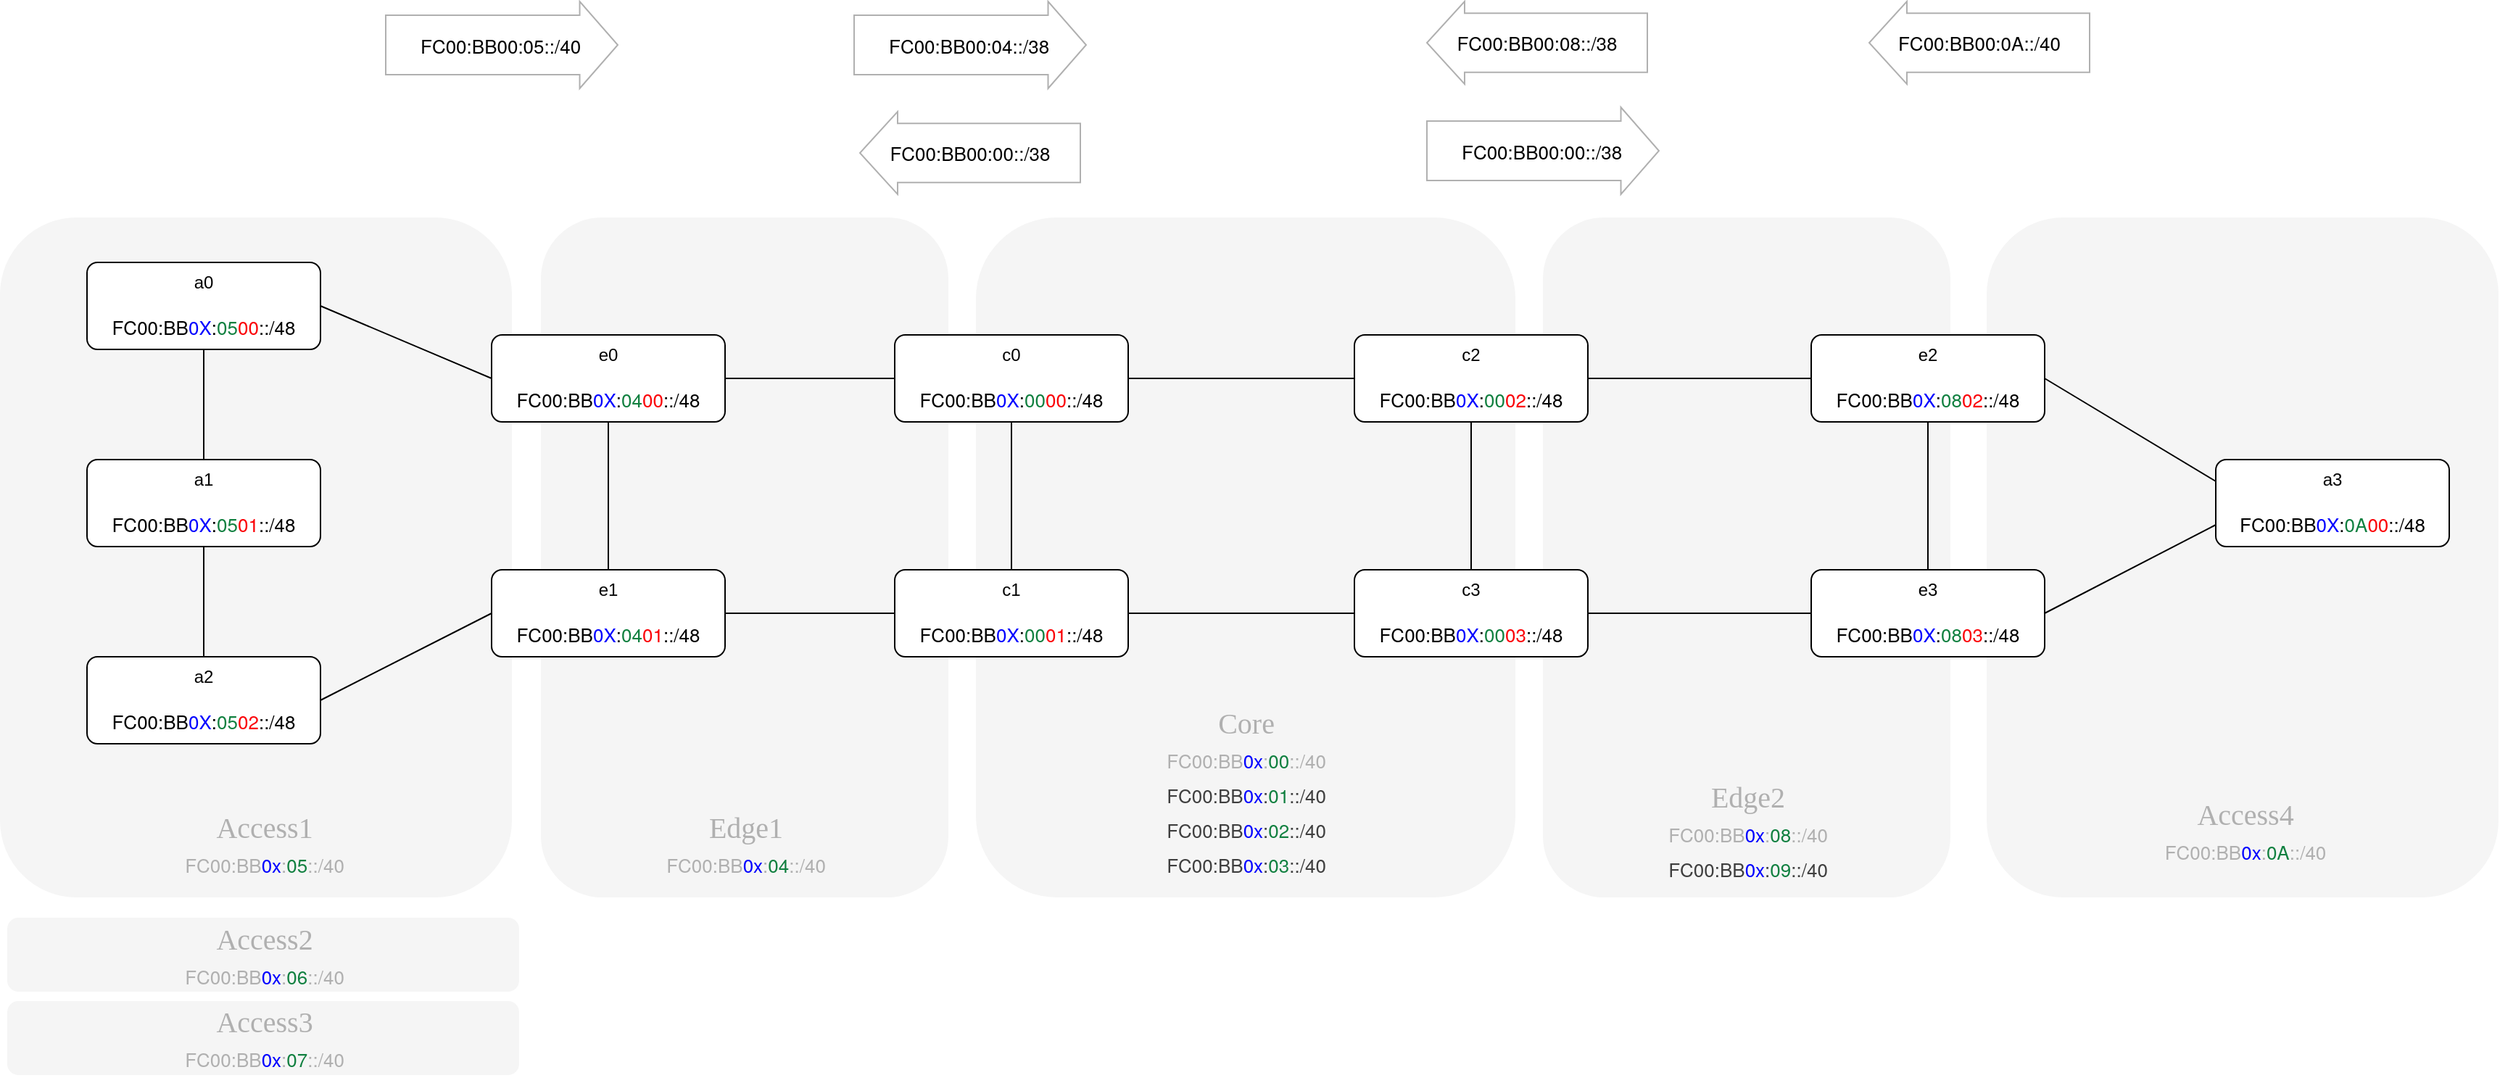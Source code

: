 <mxfile compressed="false">
    <diagram id="Topology" name="Topology">
        <mxGraphModel dx="1683" dy="1278" grid="0" gridSize="10" guides="1" tooltips="1" connect="1" arrows="1" fold="1" page="0" pageScale="1" pageWidth="827" pageHeight="1169" math="0" shadow="0">
            <root>
                <mxCell id="0"/>
                <mxCell id="1" parent="0"/>
                <mxCell id="46" value="" style="rounded=1;whiteSpace=wrap;html=1;fillColor=#f5f5f5;fontColor=#333333;strokeColor=none;fontStyle=0" vertex="1" parent="1">
                    <mxGeometry x="897" y="6" width="353" height="469" as="geometry"/>
                </mxCell>
                <mxCell id="47" value="Access4&lt;div&gt;&lt;span style=&quot;font-variant-numeric: normal; font-variant-east-asian: normal; font-variant-alternates: normal; font-size-adjust: none; font-kerning: auto; font-optical-sizing: auto; font-feature-settings: normal; font-variation-settings: normal; font-variant-position: normal; font-variant-emoji: normal; font-stretch: normal; font-size: 13px; line-height: normal; font-family: &amp;quot;Helvetica Neue&amp;quot;; text-align: start; text-wrap-mode: wrap;&quot; class=&quot;s1&quot;&gt;FC00:BB&lt;/span&gt;&lt;span style=&quot;font-variant-numeric: normal; font-variant-east-asian: normal; font-variant-alternates: normal; font-size-adjust: none; font-kerning: auto; font-optical-sizing: auto; font-feature-settings: normal; font-variation-settings: normal; font-variant-position: normal; font-variant-emoji: normal; font-stretch: normal; font-size: 13px; line-height: normal; font-family: &amp;quot;Helvetica Neue&amp;quot;; text-align: start; text-wrap-mode: wrap; color: rgb(0, 0, 255);&quot; class=&quot;s2&quot;&gt;0x&lt;/span&gt;&lt;span style=&quot;font-variant-numeric: normal; font-variant-east-asian: normal; font-variant-alternates: normal; font-size-adjust: none; font-kerning: auto; font-optical-sizing: auto; font-feature-settings: normal; font-variation-settings: normal; font-variant-position: normal; font-variant-emoji: normal; font-stretch: normal; font-size: 13px; line-height: normal; font-family: &amp;quot;Helvetica Neue&amp;quot;; text-align: start; text-wrap-mode: wrap;&quot; class=&quot;s1&quot;&gt;:&lt;/span&gt;&lt;span style=&quot;font-variant-numeric: normal; font-variant-east-asian: normal; font-variant-alternates: normal; font-size-adjust: none; font-kerning: auto; font-optical-sizing: auto; font-feature-settings: normal; font-variation-settings: normal; font-variant-position: normal; font-variant-emoji: normal; font-stretch: normal; font-size: 13px; line-height: normal; font-family: &amp;quot;Helvetica Neue&amp;quot;; text-align: start; text-wrap-mode: wrap; color: rgb(17, 128, 64);&quot; class=&quot;s3&quot;&gt;0A&lt;/span&gt;&lt;span style=&quot;font-variant-numeric: normal; font-variant-east-asian: normal; font-variant-alternates: normal; font-size-adjust: none; font-kerning: auto; font-optical-sizing: auto; font-feature-settings: normal; font-variation-settings: normal; font-variant-position: normal; font-variant-emoji: normal; font-stretch: normal; font-size: 13px; line-height: normal; font-family: &amp;quot;Helvetica Neue&amp;quot;; text-align: start; text-wrap-mode: wrap;&quot; class=&quot;s1&quot;&gt;::/&lt;span&gt;40&lt;/span&gt;&lt;/span&gt;&lt;/div&gt;" style="text;html=1;align=center;verticalAlign=middle;resizable=0;points=[];autosize=1;strokeColor=none;fillColor=none;fontFamily=Verdana;fontSize=20;fontStyle=0;fontColor=#B0B0B0;" vertex="1" parent="1">
                    <mxGeometry x="1009.5" y="399" width="130" height="60" as="geometry"/>
                </mxCell>
                <mxCell id="44" value="" style="rounded=1;whiteSpace=wrap;html=1;fillColor=#f5f5f5;fontColor=#333333;strokeColor=none;fontStyle=0" vertex="1" parent="1">
                    <mxGeometry x="591" y="6" width="281" height="469" as="geometry"/>
                </mxCell>
                <mxCell id="45" value="Edge2&lt;div&gt;&lt;span style=&quot;font-variant-numeric: normal; font-variant-east-asian: normal; font-variant-alternates: normal; font-size-adjust: none; font-kerning: auto; font-optical-sizing: auto; font-feature-settings: normal; font-variation-settings: normal; font-variant-position: normal; font-variant-emoji: normal; font-stretch: normal; font-size: 13px; line-height: normal; font-family: &amp;quot;Helvetica Neue&amp;quot;; text-align: start; text-wrap-mode: wrap;&quot; class=&quot;s1&quot;&gt;FC00:BB&lt;/span&gt;&lt;span style=&quot;font-variant-numeric: normal; font-variant-east-asian: normal; font-variant-alternates: normal; font-size-adjust: none; font-kerning: auto; font-optical-sizing: auto; font-feature-settings: normal; font-variation-settings: normal; font-variant-position: normal; font-variant-emoji: normal; font-stretch: normal; font-size: 13px; line-height: normal; font-family: &amp;quot;Helvetica Neue&amp;quot;; text-align: start; text-wrap-mode: wrap; color: rgb(0, 0, 255);&quot; class=&quot;s2&quot;&gt;0x&lt;/span&gt;&lt;span style=&quot;font-variant-numeric: normal; font-variant-east-asian: normal; font-variant-alternates: normal; font-size-adjust: none; font-kerning: auto; font-optical-sizing: auto; font-feature-settings: normal; font-variation-settings: normal; font-variant-position: normal; font-variant-emoji: normal; font-stretch: normal; font-size: 13px; line-height: normal; font-family: &amp;quot;Helvetica Neue&amp;quot;; text-align: start; text-wrap-mode: wrap;&quot; class=&quot;s1&quot;&gt;:&lt;/span&gt;&lt;span style=&quot;font-variant-numeric: normal; font-variant-east-asian: normal; font-variant-alternates: normal; font-size-adjust: none; font-kerning: auto; font-optical-sizing: auto; font-feature-settings: normal; font-variation-settings: normal; font-variant-position: normal; font-variant-emoji: normal; font-stretch: normal; font-size: 13px; line-height: normal; font-family: &amp;quot;Helvetica Neue&amp;quot;; text-align: start; text-wrap-mode: wrap; color: rgb(17, 128, 64);&quot; class=&quot;s3&quot;&gt;08&lt;/span&gt;&lt;span style=&quot;font-variant-numeric: normal; font-variant-east-asian: normal; font-variant-alternates: normal; font-size-adjust: none; font-kerning: auto; font-optical-sizing: auto; font-feature-settings: normal; font-variation-settings: normal; font-variant-position: normal; font-variant-emoji: normal; font-stretch: normal; font-size: 13px; line-height: normal; font-family: &amp;quot;Helvetica Neue&amp;quot;; text-align: start; text-wrap-mode: wrap;&quot; class=&quot;s1&quot;&gt;::/&lt;span&gt;40&lt;/span&gt;&lt;/span&gt;&lt;/div&gt;&lt;div&gt;&lt;span style=&quot;font-variant-numeric: normal; font-variant-east-asian: normal; font-variant-alternates: normal; font-size-adjust: none; font-kerning: auto; font-optical-sizing: auto; font-feature-settings: normal; font-variation-settings: normal; font-variant-position: normal; font-variant-emoji: normal; font-stretch: normal; font-size: 13px; line-height: normal; font-family: &amp;quot;Helvetica Neue&amp;quot;; text-align: start; text-wrap-mode: wrap;&quot; class=&quot;s1&quot;&gt;&lt;span style=&quot;color: rgb(63, 63, 63); font-variant-numeric: normal; font-variant-east-asian: normal; font-variant-alternates: normal; font-size-adjust: none; font-kerning: auto; font-optical-sizing: auto; font-feature-settings: normal; font-variation-settings: normal; font-variant-position: normal; font-variant-emoji: normal; font-stretch: normal; line-height: normal;&quot; class=&quot;s1&quot;&gt;FC00:BB&lt;/span&gt;&lt;span style=&quot;color: rgb(63, 63, 63); font-variant-numeric: normal; font-variant-east-asian: normal; font-variant-alternates: normal; font-size-adjust: none; font-kerning: auto; font-optical-sizing: auto; font-feature-settings: normal; font-variation-settings: normal; font-variant-position: normal; font-variant-emoji: normal; font-stretch: normal; line-height: normal;&quot; class=&quot;s1&quot;&gt;&lt;span style=&quot;color: rgb(0, 0, 255);&quot;&gt;0x&lt;/span&gt;:&lt;/span&gt;&lt;span style=&quot;color: rgb(63, 63, 63); font-variant-numeric: normal; font-variant-east-asian: normal; font-variant-alternates: normal; font-size-adjust: none; font-kerning: auto; font-optical-sizing: auto; font-feature-settings: normal; font-variation-settings: normal; font-variant-position: normal; font-variant-emoji: normal; font-stretch: normal; line-height: normal;&quot; class=&quot;s1&quot;&gt;&lt;span style=&quot;color: rgb(17, 128, 64);&quot;&gt;09&lt;/span&gt;::/40&lt;/span&gt;&lt;span&gt;&lt;/span&gt;&lt;/span&gt;&lt;/div&gt;" style="text;html=1;align=center;verticalAlign=middle;resizable=0;points=[];autosize=1;strokeColor=none;fillColor=none;fontFamily=Verdana;fontSize=20;fontStyle=0;fontColor=#B0B0B0;" vertex="1" parent="1">
                    <mxGeometry x="667" y="387" width="129" height="84" as="geometry"/>
                </mxCell>
                <mxCell id="38" value="" style="rounded=1;whiteSpace=wrap;html=1;fillColor=#f5f5f5;fontColor=#333333;strokeColor=none;fontStyle=0" vertex="1" parent="1">
                    <mxGeometry x="200" y="6" width="372" height="469" as="geometry"/>
                </mxCell>
                <mxCell id="31" value="" style="rounded=1;whiteSpace=wrap;html=1;fillColor=#f5f5f5;fontColor=#333333;strokeColor=none;fontStyle=0" vertex="1" parent="1">
                    <mxGeometry x="-100" y="6" width="281" height="469" as="geometry"/>
                </mxCell>
                <mxCell id="20" value="" style="rounded=1;whiteSpace=wrap;html=1;fillColor=#f5f5f5;fontColor=#333333;strokeColor=none;fontStyle=0" vertex="1" parent="1">
                    <mxGeometry x="-473" y="6" width="353" height="469" as="geometry"/>
                </mxCell>
                <object label="c0&lt;div&gt;&amp;nbsp;&lt;div&gt;&lt;p style=&quot;margin: 0px; font-variant-numeric: normal; font-variant-east-asian: normal; font-variant-alternates: normal; font-size-adjust: none; font-kerning: auto; font-optical-sizing: auto; font-feature-settings: normal; font-variation-settings: normal; font-variant-position: normal; font-variant-emoji: normal; font-stretch: normal; font-size: 9px; line-height: normal; font-family: Menlo; color: rgb(0, 0, 0); text-align: start;&quot; class=&quot;p1&quot;&gt;&lt;span style=&quot;font-variant-numeric: normal; font-variant-east-asian: normal; font-variant-alternates: normal; font-size-adjust: none; font-kerning: auto; font-optical-sizing: auto; font-feature-settings: normal; font-variation-settings: normal; font-variant-position: normal; font-variant-emoji: normal; font-stretch: normal; font-size: 13px; line-height: normal; font-family: &amp;quot;Helvetica Neue&amp;quot;;&quot; class=&quot;s1&quot;&gt;FC00:BB&lt;/span&gt;&lt;span style=&quot;font-variant-numeric: normal; font-variant-east-asian: normal; font-variant-alternates: normal; font-size-adjust: none; font-kerning: auto; font-optical-sizing: auto; font-feature-settings: normal; font-variation-settings: normal; font-variant-position: normal; font-variant-emoji: normal; font-stretch: normal; font-size: 13px; line-height: normal; font-family: &amp;quot;Helvetica Neue&amp;quot;; color: rgb(0, 0, 255);&quot; class=&quot;s2&quot;&gt;0X&lt;/span&gt;&lt;span style=&quot;font-variant-numeric: normal; font-variant-east-asian: normal; font-variant-alternates: normal; font-size-adjust: none; font-kerning: auto; font-optical-sizing: auto; font-feature-settings: normal; font-variation-settings: normal; font-variant-position: normal; font-variant-emoji: normal; font-stretch: normal; font-size: 13px; line-height: normal; font-family: &amp;quot;Helvetica Neue&amp;quot;;&quot; class=&quot;s1&quot;&gt;:&lt;/span&gt;&lt;span style=&quot;font-variant-numeric: normal; font-variant-east-asian: normal; font-variant-alternates: normal; font-size-adjust: none; font-kerning: auto; font-optical-sizing: auto; font-feature-settings: normal; font-variation-settings: normal; font-variant-position: normal; font-variant-emoji: normal; font-stretch: normal; font-size: 13px; line-height: normal; font-family: &amp;quot;Helvetica Neue&amp;quot;; color: rgb(17, 128, 64);&quot; class=&quot;s3&quot;&gt;00&lt;/span&gt;&lt;span style=&quot;font-variant-numeric: normal; font-variant-east-asian: normal; font-variant-alternates: normal; font-size-adjust: none; font-kerning: auto; font-optical-sizing: auto; font-feature-settings: normal; font-variation-settings: normal; font-variant-position: normal; font-variant-emoji: normal; font-stretch: normal; font-size: 13px; line-height: normal; font-family: &amp;quot;Helvetica Neue&amp;quot;; color: rgb(251, 2, 7);&quot; class=&quot;s4&quot;&gt;00&lt;/span&gt;&lt;span style=&quot;font-variant-numeric: normal; font-variant-east-asian: normal; font-variant-alternates: normal; font-size-adjust: none; font-kerning: auto; font-optical-sizing: auto; font-feature-settings: normal; font-variation-settings: normal; font-variant-position: normal; font-variant-emoji: normal; font-stretch: normal; font-size: 13px; line-height: normal; font-family: &amp;quot;Helvetica Neue&amp;quot;;&quot; class=&quot;s1&quot;&gt;::/&lt;span&gt;48&lt;/span&gt;&lt;span&gt;&lt;/span&gt;&lt;/span&gt;&lt;/p&gt;&lt;/div&gt;&lt;/div&gt;" id="2">
                    <mxCell style="rounded=1;whiteSpace=wrap;html=1;fontSize=12;arcSize=12;fontStyle=0" vertex="1" parent="1">
                        <mxGeometry x="144" y="87" width="161" height="60" as="geometry"/>
                    </mxCell>
                </object>
                <object label="c1&lt;div&gt;&amp;nbsp;&lt;div&gt;&lt;p style=&quot;margin: 0px; font-variant-numeric: normal; font-variant-east-asian: normal; font-variant-alternates: normal; font-size-adjust: none; font-kerning: auto; font-optical-sizing: auto; font-feature-settings: normal; font-variation-settings: normal; font-variant-position: normal; font-variant-emoji: normal; font-stretch: normal; font-size: 9px; line-height: normal; font-family: Menlo; color: rgb(0, 0, 0); text-align: start;&quot; class=&quot;p1&quot;&gt;&lt;span style=&quot;font-variant-numeric: normal; font-variant-east-asian: normal; font-variant-alternates: normal; font-size-adjust: none; font-kerning: auto; font-optical-sizing: auto; font-feature-settings: normal; font-variation-settings: normal; font-variant-position: normal; font-variant-emoji: normal; font-stretch: normal; font-size: 13px; line-height: normal; font-family: &amp;quot;Helvetica Neue&amp;quot;;&quot; class=&quot;s1&quot;&gt;FC00:BB&lt;/span&gt;&lt;span style=&quot;font-variant-numeric: normal; font-variant-east-asian: normal; font-variant-alternates: normal; font-size-adjust: none; font-kerning: auto; font-optical-sizing: auto; font-feature-settings: normal; font-variation-settings: normal; font-variant-position: normal; font-variant-emoji: normal; font-stretch: normal; font-size: 13px; line-height: normal; font-family: &amp;quot;Helvetica Neue&amp;quot;; color: rgb(0, 0, 255);&quot; class=&quot;s2&quot;&gt;0X&lt;/span&gt;&lt;span style=&quot;font-variant-numeric: normal; font-variant-east-asian: normal; font-variant-alternates: normal; font-size-adjust: none; font-kerning: auto; font-optical-sizing: auto; font-feature-settings: normal; font-variation-settings: normal; font-variant-position: normal; font-variant-emoji: normal; font-stretch: normal; font-size: 13px; line-height: normal; font-family: &amp;quot;Helvetica Neue&amp;quot;;&quot; class=&quot;s1&quot;&gt;:&lt;/span&gt;&lt;span style=&quot;font-variant-numeric: normal; font-variant-east-asian: normal; font-variant-alternates: normal; font-size-adjust: none; font-kerning: auto; font-optical-sizing: auto; font-feature-settings: normal; font-variation-settings: normal; font-variant-position: normal; font-variant-emoji: normal; font-stretch: normal; font-size: 13px; line-height: normal; font-family: &amp;quot;Helvetica Neue&amp;quot;; color: rgb(17, 128, 64);&quot; class=&quot;s3&quot;&gt;00&lt;/span&gt;&lt;span style=&quot;font-variant-numeric: normal; font-variant-east-asian: normal; font-variant-alternates: normal; font-size-adjust: none; font-kerning: auto; font-optical-sizing: auto; font-feature-settings: normal; font-variation-settings: normal; font-variant-position: normal; font-variant-emoji: normal; font-stretch: normal; font-size: 13px; line-height: normal; font-family: &amp;quot;Helvetica Neue&amp;quot;; color: rgb(251, 2, 7);&quot; class=&quot;s4&quot;&gt;01&lt;/span&gt;&lt;span style=&quot;font-variant-numeric: normal; font-variant-east-asian: normal; font-variant-alternates: normal; font-size-adjust: none; font-kerning: auto; font-optical-sizing: auto; font-feature-settings: normal; font-variation-settings: normal; font-variant-position: normal; font-variant-emoji: normal; font-stretch: normal; font-size: 13px; line-height: normal; font-family: &amp;quot;Helvetica Neue&amp;quot;;&quot; class=&quot;s1&quot;&gt;::/&lt;span&gt;48&lt;/span&gt;&lt;span&gt;&lt;/span&gt;&lt;/span&gt;&lt;/p&gt;&lt;/div&gt;&lt;/div&gt;" id="3">
                    <mxCell style="rounded=1;whiteSpace=wrap;html=1;fontSize=12;arcSize=12;fontStyle=0" vertex="1" parent="1">
                        <mxGeometry x="144" y="249" width="161" height="60" as="geometry"/>
                    </mxCell>
                </object>
                <object label="e2&lt;div&gt;&amp;nbsp;&lt;div&gt;&lt;p style=&quot;margin: 0px; font-variant-numeric: normal; font-variant-east-asian: normal; font-variant-alternates: normal; font-size-adjust: none; font-kerning: auto; font-optical-sizing: auto; font-feature-settings: normal; font-variation-settings: normal; font-variant-position: normal; font-variant-emoji: normal; font-stretch: normal; font-size: 9px; line-height: normal; font-family: Menlo; color: rgb(0, 0, 0); text-align: start;&quot; class=&quot;p1&quot;&gt;&lt;span style=&quot;font-variant-numeric: normal; font-variant-east-asian: normal; font-variant-alternates: normal; font-size-adjust: none; font-kerning: auto; font-optical-sizing: auto; font-feature-settings: normal; font-variation-settings: normal; font-variant-position: normal; font-variant-emoji: normal; font-stretch: normal; font-size: 13px; line-height: normal; font-family: &amp;quot;Helvetica Neue&amp;quot;;&quot; class=&quot;s1&quot;&gt;FC00:BB&lt;/span&gt;&lt;span style=&quot;font-variant-numeric: normal; font-variant-east-asian: normal; font-variant-alternates: normal; font-size-adjust: none; font-kerning: auto; font-optical-sizing: auto; font-feature-settings: normal; font-variation-settings: normal; font-variant-position: normal; font-variant-emoji: normal; font-stretch: normal; font-size: 13px; line-height: normal; font-family: &amp;quot;Helvetica Neue&amp;quot;; color: rgb(0, 0, 255);&quot; class=&quot;s2&quot;&gt;0X&lt;/span&gt;&lt;span style=&quot;font-variant-numeric: normal; font-variant-east-asian: normal; font-variant-alternates: normal; font-size-adjust: none; font-kerning: auto; font-optical-sizing: auto; font-feature-settings: normal; font-variation-settings: normal; font-variant-position: normal; font-variant-emoji: normal; font-stretch: normal; font-size: 13px; line-height: normal; font-family: &amp;quot;Helvetica Neue&amp;quot;;&quot; class=&quot;s1&quot;&gt;:&lt;/span&gt;&lt;span style=&quot;font-variant-numeric: normal; font-variant-east-asian: normal; font-variant-alternates: normal; font-size-adjust: none; font-kerning: auto; font-optical-sizing: auto; font-feature-settings: normal; font-variation-settings: normal; font-variant-position: normal; font-variant-emoji: normal; font-stretch: normal; font-size: 13px; line-height: normal; font-family: &amp;quot;Helvetica Neue&amp;quot;; color: rgb(17, 128, 64);&quot; class=&quot;s3&quot;&gt;08&lt;/span&gt;&lt;span style=&quot;font-variant-numeric: normal; font-variant-east-asian: normal; font-variant-alternates: normal; font-size-adjust: none; font-kerning: auto; font-optical-sizing: auto; font-feature-settings: normal; font-variation-settings: normal; font-variant-position: normal; font-variant-emoji: normal; font-stretch: normal; font-size: 13px; line-height: normal; font-family: &amp;quot;Helvetica Neue&amp;quot;; color: rgb(251, 2, 7);&quot; class=&quot;s4&quot;&gt;02&lt;/span&gt;&lt;span style=&quot;font-variant-numeric: normal; font-variant-east-asian: normal; font-variant-alternates: normal; font-size-adjust: none; font-kerning: auto; font-optical-sizing: auto; font-feature-settings: normal; font-variation-settings: normal; font-variant-position: normal; font-variant-emoji: normal; font-stretch: normal; font-size: 13px; line-height: normal; font-family: &amp;quot;Helvetica Neue&amp;quot;;&quot; class=&quot;s1&quot;&gt;::/&lt;span&gt;48&lt;/span&gt;&lt;span&gt;&lt;/span&gt;&lt;/span&gt;&lt;/p&gt;&lt;/div&gt;&lt;/div&gt;" id="4">
                    <mxCell style="rounded=1;whiteSpace=wrap;html=1;fontSize=12;arcSize=12;fontStyle=0" vertex="1" parent="1">
                        <mxGeometry x="776" y="87" width="161" height="60" as="geometry"/>
                    </mxCell>
                </object>
                <object label="e3&lt;div&gt;&amp;nbsp;&lt;div&gt;&lt;p style=&quot;margin: 0px; font-variant-numeric: normal; font-variant-east-asian: normal; font-variant-alternates: normal; font-size-adjust: none; font-kerning: auto; font-optical-sizing: auto; font-feature-settings: normal; font-variation-settings: normal; font-variant-position: normal; font-variant-emoji: normal; font-stretch: normal; font-size: 9px; line-height: normal; font-family: Menlo; color: rgb(0, 0, 0); text-align: start;&quot; class=&quot;p1&quot;&gt;&lt;span style=&quot;font-variant-numeric: normal; font-variant-east-asian: normal; font-variant-alternates: normal; font-size-adjust: none; font-kerning: auto; font-optical-sizing: auto; font-feature-settings: normal; font-variation-settings: normal; font-variant-position: normal; font-variant-emoji: normal; font-stretch: normal; font-size: 13px; line-height: normal; font-family: &amp;quot;Helvetica Neue&amp;quot;;&quot; class=&quot;s1&quot;&gt;FC00:BB&lt;/span&gt;&lt;span style=&quot;font-variant-numeric: normal; font-variant-east-asian: normal; font-variant-alternates: normal; font-size-adjust: none; font-kerning: auto; font-optical-sizing: auto; font-feature-settings: normal; font-variation-settings: normal; font-variant-position: normal; font-variant-emoji: normal; font-stretch: normal; font-size: 13px; line-height: normal; font-family: &amp;quot;Helvetica Neue&amp;quot;; color: rgb(0, 0, 255);&quot; class=&quot;s2&quot;&gt;0X&lt;/span&gt;&lt;span style=&quot;font-variant-numeric: normal; font-variant-east-asian: normal; font-variant-alternates: normal; font-size-adjust: none; font-kerning: auto; font-optical-sizing: auto; font-feature-settings: normal; font-variation-settings: normal; font-variant-position: normal; font-variant-emoji: normal; font-stretch: normal; font-size: 13px; line-height: normal; font-family: &amp;quot;Helvetica Neue&amp;quot;;&quot; class=&quot;s1&quot;&gt;:&lt;/span&gt;&lt;span style=&quot;font-variant-numeric: normal; font-variant-east-asian: normal; font-variant-alternates: normal; font-size-adjust: none; font-kerning: auto; font-optical-sizing: auto; font-feature-settings: normal; font-variation-settings: normal; font-variant-position: normal; font-variant-emoji: normal; font-stretch: normal; font-size: 13px; line-height: normal; font-family: &amp;quot;Helvetica Neue&amp;quot;; color: rgb(17, 128, 64);&quot; class=&quot;s3&quot;&gt;08&lt;/span&gt;&lt;span style=&quot;font-variant-numeric: normal; font-variant-east-asian: normal; font-variant-alternates: normal; font-size-adjust: none; font-kerning: auto; font-optical-sizing: auto; font-feature-settings: normal; font-variation-settings: normal; font-variant-position: normal; font-variant-emoji: normal; font-stretch: normal; font-size: 13px; line-height: normal; font-family: &amp;quot;Helvetica Neue&amp;quot;; color: rgb(251, 2, 7);&quot; class=&quot;s4&quot;&gt;03&lt;/span&gt;&lt;span style=&quot;font-variant-numeric: normal; font-variant-east-asian: normal; font-variant-alternates: normal; font-size-adjust: none; font-kerning: auto; font-optical-sizing: auto; font-feature-settings: normal; font-variation-settings: normal; font-variant-position: normal; font-variant-emoji: normal; font-stretch: normal; font-size: 13px; line-height: normal; font-family: &amp;quot;Helvetica Neue&amp;quot;;&quot; class=&quot;s1&quot;&gt;::/&lt;span&gt;48&lt;/span&gt;&lt;span&gt;&lt;/span&gt;&lt;/span&gt;&lt;/p&gt;&lt;/div&gt;&lt;/div&gt;" id="5">
                    <mxCell style="rounded=1;whiteSpace=wrap;html=1;fontSize=12;arcSize=12;fontStyle=0" vertex="1" parent="1">
                        <mxGeometry x="776" y="249" width="161" height="60" as="geometry"/>
                    </mxCell>
                </object>
                <object label="e1&lt;div&gt;&amp;nbsp;&lt;div&gt;&lt;p style=&quot;margin: 0px; font-variant-numeric: normal; font-variant-east-asian: normal; font-variant-alternates: normal; font-size-adjust: none; font-kerning: auto; font-optical-sizing: auto; font-feature-settings: normal; font-variation-settings: normal; font-variant-position: normal; font-variant-emoji: normal; font-stretch: normal; font-size: 9px; line-height: normal; font-family: Menlo; color: rgb(0, 0, 0); text-align: start;&quot; class=&quot;p1&quot;&gt;&lt;span style=&quot;font-variant-numeric: normal; font-variant-east-asian: normal; font-variant-alternates: normal; font-size-adjust: none; font-kerning: auto; font-optical-sizing: auto; font-feature-settings: normal; font-variation-settings: normal; font-variant-position: normal; font-variant-emoji: normal; font-stretch: normal; font-size: 13px; line-height: normal; font-family: &amp;quot;Helvetica Neue&amp;quot;;&quot; class=&quot;s1&quot;&gt;FC00:BB&lt;/span&gt;&lt;span style=&quot;font-variant-numeric: normal; font-variant-east-asian: normal; font-variant-alternates: normal; font-size-adjust: none; font-kerning: auto; font-optical-sizing: auto; font-feature-settings: normal; font-variation-settings: normal; font-variant-position: normal; font-variant-emoji: normal; font-stretch: normal; font-size: 13px; line-height: normal; font-family: &amp;quot;Helvetica Neue&amp;quot;; color: rgb(0, 0, 255);&quot; class=&quot;s2&quot;&gt;0X&lt;/span&gt;&lt;span style=&quot;font-variant-numeric: normal; font-variant-east-asian: normal; font-variant-alternates: normal; font-size-adjust: none; font-kerning: auto; font-optical-sizing: auto; font-feature-settings: normal; font-variation-settings: normal; font-variant-position: normal; font-variant-emoji: normal; font-stretch: normal; font-size: 13px; line-height: normal; font-family: &amp;quot;Helvetica Neue&amp;quot;;&quot; class=&quot;s1&quot;&gt;:&lt;/span&gt;&lt;span style=&quot;font-variant-numeric: normal; font-variant-east-asian: normal; font-variant-alternates: normal; font-size-adjust: none; font-kerning: auto; font-optical-sizing: auto; font-feature-settings: normal; font-variation-settings: normal; font-variant-position: normal; font-variant-emoji: normal; font-stretch: normal; font-size: 13px; line-height: normal; font-family: &amp;quot;Helvetica Neue&amp;quot;; color: rgb(17, 128, 64);&quot; class=&quot;s3&quot;&gt;04&lt;/span&gt;&lt;span style=&quot;font-variant-numeric: normal; font-variant-east-asian: normal; font-variant-alternates: normal; font-size-adjust: none; font-kerning: auto; font-optical-sizing: auto; font-feature-settings: normal; font-variation-settings: normal; font-variant-position: normal; font-variant-emoji: normal; font-stretch: normal; font-size: 13px; line-height: normal; font-family: &amp;quot;Helvetica Neue&amp;quot;; color: rgb(251, 2, 7);&quot; class=&quot;s4&quot;&gt;01&lt;/span&gt;&lt;span style=&quot;font-variant-numeric: normal; font-variant-east-asian: normal; font-variant-alternates: normal; font-size-adjust: none; font-kerning: auto; font-optical-sizing: auto; font-feature-settings: normal; font-variation-settings: normal; font-variant-position: normal; font-variant-emoji: normal; font-stretch: normal; font-size: 13px; line-height: normal; font-family: &amp;quot;Helvetica Neue&amp;quot;;&quot; class=&quot;s1&quot;&gt;::/&lt;span&gt;48&lt;/span&gt;&lt;span&gt;&lt;/span&gt;&lt;/span&gt;&lt;/p&gt;&lt;/div&gt;&lt;/div&gt;" id="6">
                    <mxCell style="rounded=1;whiteSpace=wrap;html=1;fontSize=12;arcSize=12;fontStyle=0" vertex="1" parent="1">
                        <mxGeometry x="-134" y="249" width="161" height="60" as="geometry"/>
                    </mxCell>
                </object>
                <mxCell id="28" style="edgeStyle=none;html=1;exitX=1;exitY=0.5;exitDx=0;exitDy=0;entryX=0;entryY=0.5;entryDx=0;entryDy=0;elbow=vertical;endArrow=none;endFill=0;fontStyle=0" edge="1" parent="1" source="7" target="2">
                    <mxGeometry relative="1" as="geometry"/>
                </mxCell>
                <object label="e0&lt;div&gt;&amp;nbsp;&lt;div&gt;&lt;p style=&quot;margin: 0px; font-variant-numeric: normal; font-variant-east-asian: normal; font-variant-alternates: normal; font-size-adjust: none; font-kerning: auto; font-optical-sizing: auto; font-feature-settings: normal; font-variation-settings: normal; font-variant-position: normal; font-variant-emoji: normal; font-stretch: normal; font-size: 9px; line-height: normal; font-family: Menlo; color: rgb(0, 0, 0); text-align: start;&quot; class=&quot;p1&quot;&gt;&lt;span style=&quot;font-variant-numeric: normal; font-variant-east-asian: normal; font-variant-alternates: normal; font-size-adjust: none; font-kerning: auto; font-optical-sizing: auto; font-feature-settings: normal; font-variation-settings: normal; font-variant-position: normal; font-variant-emoji: normal; font-stretch: normal; font-size: 13px; line-height: normal; font-family: &amp;quot;Helvetica Neue&amp;quot;;&quot; class=&quot;s1&quot;&gt;FC00:BB&lt;/span&gt;&lt;span style=&quot;font-variant-numeric: normal; font-variant-east-asian: normal; font-variant-alternates: normal; font-size-adjust: none; font-kerning: auto; font-optical-sizing: auto; font-feature-settings: normal; font-variation-settings: normal; font-variant-position: normal; font-variant-emoji: normal; font-stretch: normal; font-size: 13px; line-height: normal; font-family: &amp;quot;Helvetica Neue&amp;quot;; color: rgb(0, 0, 255);&quot; class=&quot;s2&quot;&gt;0X&lt;/span&gt;&lt;span style=&quot;font-variant-numeric: normal; font-variant-east-asian: normal; font-variant-alternates: normal; font-size-adjust: none; font-kerning: auto; font-optical-sizing: auto; font-feature-settings: normal; font-variation-settings: normal; font-variant-position: normal; font-variant-emoji: normal; font-stretch: normal; font-size: 13px; line-height: normal; font-family: &amp;quot;Helvetica Neue&amp;quot;;&quot; class=&quot;s1&quot;&gt;:&lt;/span&gt;&lt;span style=&quot;font-variant-numeric: normal; font-variant-east-asian: normal; font-variant-alternates: normal; font-size-adjust: none; font-kerning: auto; font-optical-sizing: auto; font-feature-settings: normal; font-variation-settings: normal; font-variant-position: normal; font-variant-emoji: normal; font-stretch: normal; font-size: 13px; line-height: normal; font-family: &amp;quot;Helvetica Neue&amp;quot;; color: rgb(17, 128, 64);&quot; class=&quot;s3&quot;&gt;04&lt;/span&gt;&lt;span style=&quot;font-variant-numeric: normal; font-variant-east-asian: normal; font-variant-alternates: normal; font-size-adjust: none; font-kerning: auto; font-optical-sizing: auto; font-feature-settings: normal; font-variation-settings: normal; font-variant-position: normal; font-variant-emoji: normal; font-stretch: normal; font-size: 13px; line-height: normal; font-family: &amp;quot;Helvetica Neue&amp;quot;; color: rgb(251, 2, 7);&quot; class=&quot;s4&quot;&gt;00&lt;/span&gt;&lt;span style=&quot;font-variant-numeric: normal; font-variant-east-asian: normal; font-variant-alternates: normal; font-size-adjust: none; font-kerning: auto; font-optical-sizing: auto; font-feature-settings: normal; font-variation-settings: normal; font-variant-position: normal; font-variant-emoji: normal; font-stretch: normal; font-size: 13px; line-height: normal; font-family: &amp;quot;Helvetica Neue&amp;quot;;&quot; class=&quot;s1&quot;&gt;::/&lt;span&gt;48&lt;/span&gt;&lt;span&gt;&lt;/span&gt;&lt;/span&gt;&lt;/p&gt;&lt;/div&gt;&lt;/div&gt;" id="7">
                    <mxCell style="rounded=1;whiteSpace=wrap;html=1;fontSize=12;arcSize=12;fontStyle=0" vertex="1" parent="1">
                        <mxGeometry x="-134" y="87" width="161" height="60" as="geometry"/>
                    </mxCell>
                </object>
                <mxCell id="18" style="edgeStyle=elbowEdgeStyle;elbow=vertical;html=1;exitX=0.5;exitY=1;exitDx=0;exitDy=0;entryX=0.5;entryY=0;entryDx=0;entryDy=0;endArrow=none;endFill=0;fontStyle=0" edge="1" parent="1" source="8" target="10">
                    <mxGeometry relative="1" as="geometry"/>
                </mxCell>
                <object label="a1&lt;div&gt;&amp;nbsp;&lt;div&gt;&lt;p style=&quot;margin: 0px; font-variant-numeric: normal; font-variant-east-asian: normal; font-variant-alternates: normal; font-size-adjust: none; font-kerning: auto; font-optical-sizing: auto; font-feature-settings: normal; font-variation-settings: normal; font-variant-position: normal; font-variant-emoji: normal; font-stretch: normal; font-size: 9px; line-height: normal; font-family: Menlo; color: rgb(0, 0, 0); text-align: start;&quot; class=&quot;p1&quot;&gt;&lt;span style=&quot;font-variant-numeric: normal; font-variant-east-asian: normal; font-variant-alternates: normal; font-size-adjust: none; font-kerning: auto; font-optical-sizing: auto; font-feature-settings: normal; font-variation-settings: normal; font-variant-position: normal; font-variant-emoji: normal; font-stretch: normal; font-size: 13px; line-height: normal; font-family: &amp;quot;Helvetica Neue&amp;quot;;&quot; class=&quot;s1&quot;&gt;FC00:BB&lt;/span&gt;&lt;span style=&quot;font-variant-numeric: normal; font-variant-east-asian: normal; font-variant-alternates: normal; font-size-adjust: none; font-kerning: auto; font-optical-sizing: auto; font-feature-settings: normal; font-variation-settings: normal; font-variant-position: normal; font-variant-emoji: normal; font-stretch: normal; font-size: 13px; line-height: normal; font-family: &amp;quot;Helvetica Neue&amp;quot;; color: rgb(0, 0, 255);&quot; class=&quot;s2&quot;&gt;0X&lt;/span&gt;&lt;span style=&quot;font-variant-numeric: normal; font-variant-east-asian: normal; font-variant-alternates: normal; font-size-adjust: none; font-kerning: auto; font-optical-sizing: auto; font-feature-settings: normal; font-variation-settings: normal; font-variant-position: normal; font-variant-emoji: normal; font-stretch: normal; font-size: 13px; line-height: normal; font-family: &amp;quot;Helvetica Neue&amp;quot;;&quot; class=&quot;s1&quot;&gt;:&lt;/span&gt;&lt;span style=&quot;font-variant-numeric: normal; font-variant-east-asian: normal; font-variant-alternates: normal; font-size-adjust: none; font-kerning: auto; font-optical-sizing: auto; font-feature-settings: normal; font-variation-settings: normal; font-variant-position: normal; font-variant-emoji: normal; font-stretch: normal; font-size: 13px; line-height: normal; font-family: &amp;quot;Helvetica Neue&amp;quot;; color: rgb(17, 128, 64);&quot; class=&quot;s3&quot;&gt;05&lt;/span&gt;&lt;span style=&quot;font-variant-numeric: normal; font-variant-east-asian: normal; font-variant-alternates: normal; font-size-adjust: none; font-kerning: auto; font-optical-sizing: auto; font-feature-settings: normal; font-variation-settings: normal; font-variant-position: normal; font-variant-emoji: normal; font-stretch: normal; font-size: 13px; line-height: normal; font-family: &amp;quot;Helvetica Neue&amp;quot;; color: rgb(251, 2, 7);&quot; class=&quot;s4&quot;&gt;01&lt;/span&gt;&lt;span style=&quot;font-variant-numeric: normal; font-variant-east-asian: normal; font-variant-alternates: normal; font-size-adjust: none; font-kerning: auto; font-optical-sizing: auto; font-feature-settings: normal; font-variation-settings: normal; font-variant-position: normal; font-variant-emoji: normal; font-stretch: normal; font-size: 13px; line-height: normal; font-family: &amp;quot;Helvetica Neue&amp;quot;;&quot; class=&quot;s1&quot;&gt;::/&lt;span&gt;48&lt;/span&gt;&lt;span&gt;&lt;/span&gt;&lt;/span&gt;&lt;/p&gt;&lt;/div&gt;&lt;/div&gt;" id="8">
                    <mxCell style="rounded=1;whiteSpace=wrap;html=1;fontSize=12;arcSize=12;fontStyle=0" vertex="1" parent="1">
                        <mxGeometry x="-413" y="173" width="161" height="60" as="geometry"/>
                    </mxCell>
                </object>
                <mxCell id="23" style="edgeStyle=none;html=1;exitX=1;exitY=0.5;exitDx=0;exitDy=0;entryX=0;entryY=0.5;entryDx=0;entryDy=0;elbow=vertical;endArrow=none;endFill=0;fontStyle=0" edge="1" parent="1" source="9" target="7">
                    <mxGeometry relative="1" as="geometry"/>
                </mxCell>
                <object label="a0&lt;div&gt;&amp;nbsp;&lt;div&gt;&lt;p style=&quot;margin: 0px; font-variant-numeric: normal; font-variant-east-asian: normal; font-variant-alternates: normal; font-size-adjust: none; font-kerning: auto; font-optical-sizing: auto; font-feature-settings: normal; font-variation-settings: normal; font-variant-position: normal; font-variant-emoji: normal; font-stretch: normal; font-size: 9px; line-height: normal; font-family: Menlo; color: rgb(0, 0, 0); text-align: start;&quot; class=&quot;p1&quot;&gt;&lt;span style=&quot;font-variant-numeric: normal; font-variant-east-asian: normal; font-variant-alternates: normal; font-size-adjust: none; font-kerning: auto; font-optical-sizing: auto; font-feature-settings: normal; font-variation-settings: normal; font-variant-position: normal; font-variant-emoji: normal; font-stretch: normal; font-size: 13px; line-height: normal; font-family: &amp;quot;Helvetica Neue&amp;quot;;&quot; class=&quot;s1&quot;&gt;FC00:BB&lt;/span&gt;&lt;span style=&quot;font-variant-numeric: normal; font-variant-east-asian: normal; font-variant-alternates: normal; font-size-adjust: none; font-kerning: auto; font-optical-sizing: auto; font-feature-settings: normal; font-variation-settings: normal; font-variant-position: normal; font-variant-emoji: normal; font-stretch: normal; font-size: 13px; line-height: normal; font-family: &amp;quot;Helvetica Neue&amp;quot;; color: rgb(0, 0, 255);&quot; class=&quot;s2&quot;&gt;0X&lt;/span&gt;&lt;span style=&quot;font-variant-numeric: normal; font-variant-east-asian: normal; font-variant-alternates: normal; font-size-adjust: none; font-kerning: auto; font-optical-sizing: auto; font-feature-settings: normal; font-variation-settings: normal; font-variant-position: normal; font-variant-emoji: normal; font-stretch: normal; font-size: 13px; line-height: normal; font-family: &amp;quot;Helvetica Neue&amp;quot;;&quot; class=&quot;s1&quot;&gt;:&lt;/span&gt;&lt;span style=&quot;font-variant-numeric: normal; font-variant-east-asian: normal; font-variant-alternates: normal; font-size-adjust: none; font-kerning: auto; font-optical-sizing: auto; font-feature-settings: normal; font-variation-settings: normal; font-variant-position: normal; font-variant-emoji: normal; font-stretch: normal; font-size: 13px; line-height: normal; font-family: &amp;quot;Helvetica Neue&amp;quot;; color: rgb(17, 128, 64);&quot; class=&quot;s3&quot;&gt;05&lt;/span&gt;&lt;span style=&quot;font-variant-numeric: normal; font-variant-east-asian: normal; font-variant-alternates: normal; font-size-adjust: none; font-kerning: auto; font-optical-sizing: auto; font-feature-settings: normal; font-variation-settings: normal; font-variant-position: normal; font-variant-emoji: normal; font-stretch: normal; font-size: 13px; line-height: normal; font-family: &amp;quot;Helvetica Neue&amp;quot;; color: rgb(251, 2, 7);&quot; class=&quot;s4&quot;&gt;00&lt;/span&gt;&lt;span style=&quot;font-variant-numeric: normal; font-variant-east-asian: normal; font-variant-alternates: normal; font-size-adjust: none; font-kerning: auto; font-optical-sizing: auto; font-feature-settings: normal; font-variation-settings: normal; font-variant-position: normal; font-variant-emoji: normal; font-stretch: normal; font-size: 13px; line-height: normal; font-family: &amp;quot;Helvetica Neue&amp;quot;;&quot; class=&quot;s1&quot;&gt;::/&lt;span&gt;48&lt;/span&gt;&lt;span&gt;&lt;/span&gt;&lt;/span&gt;&lt;/p&gt;&lt;/div&gt;&lt;/div&gt;" id="9">
                    <mxCell style="rounded=1;whiteSpace=wrap;html=1;fontSize=12;arcSize=12;fontStyle=0" vertex="1" parent="1">
                        <mxGeometry x="-413" y="37" width="161" height="60" as="geometry"/>
                    </mxCell>
                </object>
                <object label="a2&lt;div&gt;&amp;nbsp;&lt;div&gt;&lt;p style=&quot;margin: 0px; font-variant-numeric: normal; font-variant-east-asian: normal; font-variant-alternates: normal; font-size-adjust: none; font-kerning: auto; font-optical-sizing: auto; font-feature-settings: normal; font-variation-settings: normal; font-variant-position: normal; font-variant-emoji: normal; font-stretch: normal; font-size: 9px; line-height: normal; font-family: Menlo; color: rgb(0, 0, 0); text-align: start;&quot; class=&quot;p1&quot;&gt;&lt;span style=&quot;font-variant-numeric: normal; font-variant-east-asian: normal; font-variant-alternates: normal; font-size-adjust: none; font-kerning: auto; font-optical-sizing: auto; font-feature-settings: normal; font-variation-settings: normal; font-variant-position: normal; font-variant-emoji: normal; font-stretch: normal; font-size: 13px; line-height: normal; font-family: &amp;quot;Helvetica Neue&amp;quot;;&quot; class=&quot;s1&quot;&gt;FC00:BB&lt;/span&gt;&lt;span style=&quot;font-variant-numeric: normal; font-variant-east-asian: normal; font-variant-alternates: normal; font-size-adjust: none; font-kerning: auto; font-optical-sizing: auto; font-feature-settings: normal; font-variation-settings: normal; font-variant-position: normal; font-variant-emoji: normal; font-stretch: normal; font-size: 13px; line-height: normal; font-family: &amp;quot;Helvetica Neue&amp;quot;; color: rgb(0, 0, 255);&quot; class=&quot;s2&quot;&gt;0X&lt;/span&gt;&lt;span style=&quot;font-variant-numeric: normal; font-variant-east-asian: normal; font-variant-alternates: normal; font-size-adjust: none; font-kerning: auto; font-optical-sizing: auto; font-feature-settings: normal; font-variation-settings: normal; font-variant-position: normal; font-variant-emoji: normal; font-stretch: normal; font-size: 13px; line-height: normal; font-family: &amp;quot;Helvetica Neue&amp;quot;;&quot; class=&quot;s1&quot;&gt;:&lt;/span&gt;&lt;span style=&quot;font-variant-numeric: normal; font-variant-east-asian: normal; font-variant-alternates: normal; font-size-adjust: none; font-kerning: auto; font-optical-sizing: auto; font-feature-settings: normal; font-variation-settings: normal; font-variant-position: normal; font-variant-emoji: normal; font-stretch: normal; font-size: 13px; line-height: normal; font-family: &amp;quot;Helvetica Neue&amp;quot;; color: rgb(17, 128, 64);&quot; class=&quot;s3&quot;&gt;05&lt;/span&gt;&lt;span style=&quot;font-variant-numeric: normal; font-variant-east-asian: normal; font-variant-alternates: normal; font-size-adjust: none; font-kerning: auto; font-optical-sizing: auto; font-feature-settings: normal; font-variation-settings: normal; font-variant-position: normal; font-variant-emoji: normal; font-stretch: normal; font-size: 13px; line-height: normal; font-family: &amp;quot;Helvetica Neue&amp;quot;; color: rgb(251, 2, 7);&quot; class=&quot;s4&quot;&gt;02&lt;/span&gt;&lt;span style=&quot;font-variant-numeric: normal; font-variant-east-asian: normal; font-variant-alternates: normal; font-size-adjust: none; font-kerning: auto; font-optical-sizing: auto; font-feature-settings: normal; font-variation-settings: normal; font-variant-position: normal; font-variant-emoji: normal; font-stretch: normal; font-size: 13px; line-height: normal; font-family: &amp;quot;Helvetica Neue&amp;quot;;&quot; class=&quot;s1&quot;&gt;::/&lt;span&gt;48&lt;/span&gt;&lt;span&gt;&lt;/span&gt;&lt;/span&gt;&lt;/p&gt;&lt;/div&gt;&lt;/div&gt;" id="10">
                    <mxCell style="rounded=1;whiteSpace=wrap;html=1;fontSize=12;arcSize=12;fontStyle=0" vertex="1" parent="1">
                        <mxGeometry x="-413" y="309" width="161" height="60" as="geometry"/>
                    </mxCell>
                </object>
                <object label="a3&lt;div&gt;&amp;nbsp;&lt;div&gt;&lt;p style=&quot;margin: 0px; font-variant-numeric: normal; font-variant-east-asian: normal; font-variant-alternates: normal; font-size-adjust: none; font-kerning: auto; font-optical-sizing: auto; font-feature-settings: normal; font-variation-settings: normal; font-variant-position: normal; font-variant-emoji: normal; font-stretch: normal; font-size: 9px; line-height: normal; font-family: Menlo; color: rgb(0, 0, 0); text-align: start;&quot; class=&quot;p1&quot;&gt;&lt;span style=&quot;font-variant-numeric: normal; font-variant-east-asian: normal; font-variant-alternates: normal; font-size-adjust: none; font-kerning: auto; font-optical-sizing: auto; font-feature-settings: normal; font-variation-settings: normal; font-variant-position: normal; font-variant-emoji: normal; font-stretch: normal; font-size: 13px; line-height: normal; font-family: &amp;quot;Helvetica Neue&amp;quot;;&quot; class=&quot;s1&quot;&gt;FC00:BB&lt;/span&gt;&lt;span style=&quot;font-variant-numeric: normal; font-variant-east-asian: normal; font-variant-alternates: normal; font-size-adjust: none; font-kerning: auto; font-optical-sizing: auto; font-feature-settings: normal; font-variation-settings: normal; font-variant-position: normal; font-variant-emoji: normal; font-stretch: normal; font-size: 13px; line-height: normal; font-family: &amp;quot;Helvetica Neue&amp;quot;; color: rgb(0, 0, 255);&quot; class=&quot;s2&quot;&gt;0X&lt;/span&gt;&lt;span style=&quot;font-variant-numeric: normal; font-variant-east-asian: normal; font-variant-alternates: normal; font-size-adjust: none; font-kerning: auto; font-optical-sizing: auto; font-feature-settings: normal; font-variation-settings: normal; font-variant-position: normal; font-variant-emoji: normal; font-stretch: normal; font-size: 13px; line-height: normal; font-family: &amp;quot;Helvetica Neue&amp;quot;;&quot; class=&quot;s1&quot;&gt;:&lt;/span&gt;&lt;span style=&quot;font-variant-numeric: normal; font-variant-east-asian: normal; font-variant-alternates: normal; font-size-adjust: none; font-kerning: auto; font-optical-sizing: auto; font-feature-settings: normal; font-variation-settings: normal; font-variant-position: normal; font-variant-emoji: normal; font-stretch: normal; font-size: 13px; line-height: normal; font-family: &amp;quot;Helvetica Neue&amp;quot;; color: rgb(17, 128, 64);&quot; class=&quot;s3&quot;&gt;0A&lt;/span&gt;&lt;span style=&quot;font-variant-numeric: normal; font-variant-east-asian: normal; font-variant-alternates: normal; font-size-adjust: none; font-kerning: auto; font-optical-sizing: auto; font-feature-settings: normal; font-variation-settings: normal; font-variant-position: normal; font-variant-emoji: normal; font-stretch: normal; font-size: 13px; line-height: normal; font-family: &amp;quot;Helvetica Neue&amp;quot;; color: rgb(251, 2, 7);&quot; class=&quot;s4&quot;&gt;00&lt;/span&gt;&lt;span style=&quot;font-variant-numeric: normal; font-variant-east-asian: normal; font-variant-alternates: normal; font-size-adjust: none; font-kerning: auto; font-optical-sizing: auto; font-feature-settings: normal; font-variation-settings: normal; font-variant-position: normal; font-variant-emoji: normal; font-stretch: normal; font-size: 13px; line-height: normal; font-family: &amp;quot;Helvetica Neue&amp;quot;;&quot; class=&quot;s1&quot;&gt;::/&lt;span&gt;48&lt;/span&gt;&lt;span&gt;&lt;/span&gt;&lt;/span&gt;&lt;/p&gt;&lt;/div&gt;&lt;/div&gt;" id="11">
                    <mxCell style="rounded=1;whiteSpace=wrap;html=1;fontSize=12;arcSize=12;fontStyle=0" vertex="1" parent="1">
                        <mxGeometry x="1055" y="173" width="161" height="60" as="geometry"/>
                    </mxCell>
                </object>
                <mxCell id="15" style="elbow=vertical;html=1;strokeColor=default;endArrow=none;endFill=0;entryX=0.5;entryY=1;entryDx=0;entryDy=0;exitX=0.5;exitY=0;exitDx=0;exitDy=0;fontStyle=0" edge="1" parent="1" source="8" target="9">
                    <mxGeometry relative="1" as="geometry">
                        <mxPoint x="-289" y="137" as="sourcePoint"/>
                        <mxPoint x="-338" y="111" as="targetPoint"/>
                    </mxGeometry>
                </mxCell>
                <mxCell id="24" style="edgeStyle=none;html=1;exitX=1;exitY=0.5;exitDx=0;exitDy=0;entryX=0;entryY=0.5;entryDx=0;entryDy=0;elbow=vertical;endArrow=none;endFill=0;fontStyle=0" edge="1" parent="1" source="10" target="6">
                    <mxGeometry relative="1" as="geometry">
                        <mxPoint x="-242" y="77" as="sourcePoint"/>
                        <mxPoint x="-124" y="127" as="targetPoint"/>
                    </mxGeometry>
                </mxCell>
                <mxCell id="25" style="edgeStyle=none;html=1;exitX=0.5;exitY=0;exitDx=0;exitDy=0;entryX=0.5;entryY=1;entryDx=0;entryDy=0;elbow=vertical;endArrow=none;endFill=0;fontStyle=0" edge="1" parent="1" source="6" target="7">
                    <mxGeometry relative="1" as="geometry">
                        <mxPoint x="-242" y="349" as="sourcePoint"/>
                        <mxPoint x="-124" y="289" as="targetPoint"/>
                    </mxGeometry>
                </mxCell>
                <mxCell id="26" value="Access1&lt;div&gt;&lt;span style=&quot;font-variant-numeric: normal; font-variant-east-asian: normal; font-variant-alternates: normal; font-size-adjust: none; font-kerning: auto; font-optical-sizing: auto; font-feature-settings: normal; font-variation-settings: normal; font-variant-position: normal; font-variant-emoji: normal; font-stretch: normal; font-size: 13px; line-height: normal; font-family: &amp;quot;Helvetica Neue&amp;quot;; text-align: start; text-wrap-mode: wrap;&quot; class=&quot;s1&quot;&gt;FC00:BB&lt;/span&gt;&lt;span style=&quot;font-variant-numeric: normal; font-variant-east-asian: normal; font-variant-alternates: normal; font-size-adjust: none; font-kerning: auto; font-optical-sizing: auto; font-feature-settings: normal; font-variation-settings: normal; font-variant-position: normal; font-variant-emoji: normal; font-stretch: normal; font-size: 13px; line-height: normal; font-family: &amp;quot;Helvetica Neue&amp;quot;; text-align: start; text-wrap-mode: wrap; color: rgb(0, 0, 255);&quot; class=&quot;s2&quot;&gt;0x&lt;/span&gt;&lt;span style=&quot;font-variant-numeric: normal; font-variant-east-asian: normal; font-variant-alternates: normal; font-size-adjust: none; font-kerning: auto; font-optical-sizing: auto; font-feature-settings: normal; font-variation-settings: normal; font-variant-position: normal; font-variant-emoji: normal; font-stretch: normal; font-size: 13px; line-height: normal; font-family: &amp;quot;Helvetica Neue&amp;quot;; text-align: start; text-wrap-mode: wrap;&quot; class=&quot;s1&quot;&gt;:&lt;/span&gt;&lt;span style=&quot;font-variant-numeric: normal; font-variant-east-asian: normal; font-variant-alternates: normal; font-size-adjust: none; font-kerning: auto; font-optical-sizing: auto; font-feature-settings: normal; font-variation-settings: normal; font-variant-position: normal; font-variant-emoji: normal; font-stretch: normal; font-size: 13px; line-height: normal; font-family: &amp;quot;Helvetica Neue&amp;quot;; text-align: start; text-wrap-mode: wrap; color: rgb(17, 128, 64);&quot; class=&quot;s3&quot;&gt;05&lt;/span&gt;&lt;span style=&quot;font-variant-numeric: normal; font-variant-east-asian: normal; font-variant-alternates: normal; font-size-adjust: none; font-kerning: auto; font-optical-sizing: auto; font-feature-settings: normal; font-variation-settings: normal; font-variant-position: normal; font-variant-emoji: normal; font-stretch: normal; font-size: 13px; line-height: normal; font-family: &amp;quot;Helvetica Neue&amp;quot;; text-align: start; text-wrap-mode: wrap;&quot; class=&quot;s1&quot;&gt;::/&lt;span&gt;40&lt;/span&gt;&lt;/span&gt;&lt;/div&gt;" style="text;html=1;align=center;verticalAlign=middle;resizable=0;points=[];autosize=1;strokeColor=none;fillColor=none;fontFamily=Verdana;fontSize=20;fontStyle=0;fontColor=#B0B0B0;" vertex="1" parent="1">
                    <mxGeometry x="-356" y="408" width="129" height="60" as="geometry"/>
                </mxCell>
                <mxCell id="29" style="edgeStyle=none;html=1;exitX=1;exitY=0.5;exitDx=0;exitDy=0;entryX=0;entryY=0.5;entryDx=0;entryDy=0;elbow=vertical;endArrow=none;endFill=0;fontStyle=0" edge="1" parent="1" source="6" target="3">
                    <mxGeometry relative="1" as="geometry">
                        <mxPoint x="37" y="127" as="sourcePoint"/>
                        <mxPoint x="154" y="127" as="targetPoint"/>
                    </mxGeometry>
                </mxCell>
                <mxCell id="30" style="edgeStyle=none;html=1;entryX=0.5;entryY=1;entryDx=0;entryDy=0;elbow=vertical;endArrow=none;endFill=0;fontStyle=0" edge="1" parent="1" source="3" target="2">
                    <mxGeometry relative="1" as="geometry">
                        <mxPoint x="37" y="289" as="sourcePoint"/>
                        <mxPoint x="154" y="289" as="targetPoint"/>
                    </mxGeometry>
                </mxCell>
                <mxCell id="32" value="Edge1&lt;div&gt;&lt;span style=&quot;font-variant-numeric: normal; font-variant-east-asian: normal; font-variant-alternates: normal; font-size-adjust: none; font-kerning: auto; font-optical-sizing: auto; font-feature-settings: normal; font-variation-settings: normal; font-variant-position: normal; font-variant-emoji: normal; font-stretch: normal; font-size: 13px; line-height: normal; font-family: &amp;quot;Helvetica Neue&amp;quot;; text-align: start; text-wrap-mode: wrap;&quot; class=&quot;s1&quot;&gt;FC00:BB&lt;/span&gt;&lt;span style=&quot;font-variant-numeric: normal; font-variant-east-asian: normal; font-variant-alternates: normal; font-size-adjust: none; font-kerning: auto; font-optical-sizing: auto; font-feature-settings: normal; font-variation-settings: normal; font-variant-position: normal; font-variant-emoji: normal; font-stretch: normal; font-size: 13px; line-height: normal; font-family: &amp;quot;Helvetica Neue&amp;quot;; text-align: start; text-wrap-mode: wrap; color: rgb(0, 0, 255);&quot; class=&quot;s2&quot;&gt;0x&lt;/span&gt;&lt;span style=&quot;font-variant-numeric: normal; font-variant-east-asian: normal; font-variant-alternates: normal; font-size-adjust: none; font-kerning: auto; font-optical-sizing: auto; font-feature-settings: normal; font-variation-settings: normal; font-variant-position: normal; font-variant-emoji: normal; font-stretch: normal; font-size: 13px; line-height: normal; font-family: &amp;quot;Helvetica Neue&amp;quot;; text-align: start; text-wrap-mode: wrap;&quot; class=&quot;s1&quot;&gt;:&lt;/span&gt;&lt;span style=&quot;font-variant-numeric: normal; font-variant-east-asian: normal; font-variant-alternates: normal; font-size-adjust: none; font-kerning: auto; font-optical-sizing: auto; font-feature-settings: normal; font-variation-settings: normal; font-variant-position: normal; font-variant-emoji: normal; font-stretch: normal; font-size: 13px; line-height: normal; font-family: &amp;quot;Helvetica Neue&amp;quot;; text-align: start; text-wrap-mode: wrap; color: rgb(17, 128, 64);&quot; class=&quot;s3&quot;&gt;04&lt;/span&gt;&lt;span style=&quot;font-variant-numeric: normal; font-variant-east-asian: normal; font-variant-alternates: normal; font-size-adjust: none; font-kerning: auto; font-optical-sizing: auto; font-feature-settings: normal; font-variation-settings: normal; font-variant-position: normal; font-variant-emoji: normal; font-stretch: normal; font-size: 13px; line-height: normal; font-family: &amp;quot;Helvetica Neue&amp;quot;; text-align: start; text-wrap-mode: wrap;&quot; class=&quot;s1&quot;&gt;::/&lt;span&gt;40&lt;/span&gt;&lt;/span&gt;&lt;/div&gt;" style="text;html=1;align=center;verticalAlign=middle;resizable=0;points=[];autosize=1;strokeColor=none;fillColor=none;fontFamily=Verdana;fontSize=20;fontStyle=0;fontColor=#B0B0B0;" vertex="1" parent="1">
                    <mxGeometry x="-24" y="408" width="129" height="60" as="geometry"/>
                </mxCell>
                <object label="c2&lt;div&gt;&amp;nbsp;&lt;div&gt;&lt;p style=&quot;margin: 0px; font-variant-numeric: normal; font-variant-east-asian: normal; font-variant-alternates: normal; font-size-adjust: none; font-kerning: auto; font-optical-sizing: auto; font-feature-settings: normal; font-variation-settings: normal; font-variant-position: normal; font-variant-emoji: normal; font-stretch: normal; font-size: 9px; line-height: normal; font-family: Menlo; color: rgb(0, 0, 0); text-align: start;&quot; class=&quot;p1&quot;&gt;&lt;span style=&quot;font-variant-numeric: normal; font-variant-east-asian: normal; font-variant-alternates: normal; font-size-adjust: none; font-kerning: auto; font-optical-sizing: auto; font-feature-settings: normal; font-variation-settings: normal; font-variant-position: normal; font-variant-emoji: normal; font-stretch: normal; font-size: 13px; line-height: normal; font-family: &amp;quot;Helvetica Neue&amp;quot;;&quot; class=&quot;s1&quot;&gt;FC00:BB&lt;/span&gt;&lt;span style=&quot;font-variant-numeric: normal; font-variant-east-asian: normal; font-variant-alternates: normal; font-size-adjust: none; font-kerning: auto; font-optical-sizing: auto; font-feature-settings: normal; font-variation-settings: normal; font-variant-position: normal; font-variant-emoji: normal; font-stretch: normal; font-size: 13px; line-height: normal; font-family: &amp;quot;Helvetica Neue&amp;quot;; color: rgb(0, 0, 255);&quot; class=&quot;s2&quot;&gt;0X&lt;/span&gt;&lt;span style=&quot;font-variant-numeric: normal; font-variant-east-asian: normal; font-variant-alternates: normal; font-size-adjust: none; font-kerning: auto; font-optical-sizing: auto; font-feature-settings: normal; font-variation-settings: normal; font-variant-position: normal; font-variant-emoji: normal; font-stretch: normal; font-size: 13px; line-height: normal; font-family: &amp;quot;Helvetica Neue&amp;quot;;&quot; class=&quot;s1&quot;&gt;:&lt;/span&gt;&lt;span style=&quot;font-variant-numeric: normal; font-variant-east-asian: normal; font-variant-alternates: normal; font-size-adjust: none; font-kerning: auto; font-optical-sizing: auto; font-feature-settings: normal; font-variation-settings: normal; font-variant-position: normal; font-variant-emoji: normal; font-stretch: normal; font-size: 13px; line-height: normal; font-family: &amp;quot;Helvetica Neue&amp;quot;; color: rgb(17, 128, 64);&quot; class=&quot;s3&quot;&gt;00&lt;/span&gt;&lt;span style=&quot;font-variant-numeric: normal; font-variant-east-asian: normal; font-variant-alternates: normal; font-size-adjust: none; font-kerning: auto; font-optical-sizing: auto; font-feature-settings: normal; font-variation-settings: normal; font-variant-position: normal; font-variant-emoji: normal; font-stretch: normal; font-size: 13px; line-height: normal; font-family: &amp;quot;Helvetica Neue&amp;quot;; color: rgb(251, 2, 7);&quot; class=&quot;s4&quot;&gt;02&lt;/span&gt;&lt;span style=&quot;font-variant-numeric: normal; font-variant-east-asian: normal; font-variant-alternates: normal; font-size-adjust: none; font-kerning: auto; font-optical-sizing: auto; font-feature-settings: normal; font-variation-settings: normal; font-variant-position: normal; font-variant-emoji: normal; font-stretch: normal; font-size: 13px; line-height: normal; font-family: &amp;quot;Helvetica Neue&amp;quot;;&quot; class=&quot;s1&quot;&gt;::/&lt;span&gt;48&lt;/span&gt;&lt;span&gt;&lt;/span&gt;&lt;/span&gt;&lt;/p&gt;&lt;/div&gt;&lt;/div&gt;" id="33">
                    <mxCell style="rounded=1;whiteSpace=wrap;html=1;fontSize=12;arcSize=12;fontStyle=0" vertex="1" parent="1">
                        <mxGeometry x="461" y="87" width="161" height="60" as="geometry"/>
                    </mxCell>
                </object>
                <object label="c3&lt;div&gt;&amp;nbsp;&lt;div&gt;&lt;p style=&quot;margin: 0px; font-variant-numeric: normal; font-variant-east-asian: normal; font-variant-alternates: normal; font-size-adjust: none; font-kerning: auto; font-optical-sizing: auto; font-feature-settings: normal; font-variation-settings: normal; font-variant-position: normal; font-variant-emoji: normal; font-stretch: normal; font-size: 9px; line-height: normal; font-family: Menlo; color: rgb(0, 0, 0); text-align: start;&quot; class=&quot;p1&quot;&gt;&lt;span style=&quot;font-variant-numeric: normal; font-variant-east-asian: normal; font-variant-alternates: normal; font-size-adjust: none; font-kerning: auto; font-optical-sizing: auto; font-feature-settings: normal; font-variation-settings: normal; font-variant-position: normal; font-variant-emoji: normal; font-stretch: normal; font-size: 13px; line-height: normal; font-family: &amp;quot;Helvetica Neue&amp;quot;;&quot; class=&quot;s1&quot;&gt;FC00:BB&lt;/span&gt;&lt;span style=&quot;font-variant-numeric: normal; font-variant-east-asian: normal; font-variant-alternates: normal; font-size-adjust: none; font-kerning: auto; font-optical-sizing: auto; font-feature-settings: normal; font-variation-settings: normal; font-variant-position: normal; font-variant-emoji: normal; font-stretch: normal; font-size: 13px; line-height: normal; font-family: &amp;quot;Helvetica Neue&amp;quot;; color: rgb(0, 0, 255);&quot; class=&quot;s2&quot;&gt;0X&lt;/span&gt;&lt;span style=&quot;font-variant-numeric: normal; font-variant-east-asian: normal; font-variant-alternates: normal; font-size-adjust: none; font-kerning: auto; font-optical-sizing: auto; font-feature-settings: normal; font-variation-settings: normal; font-variant-position: normal; font-variant-emoji: normal; font-stretch: normal; font-size: 13px; line-height: normal; font-family: &amp;quot;Helvetica Neue&amp;quot;;&quot; class=&quot;s1&quot;&gt;:&lt;/span&gt;&lt;span style=&quot;font-variant-numeric: normal; font-variant-east-asian: normal; font-variant-alternates: normal; font-size-adjust: none; font-kerning: auto; font-optical-sizing: auto; font-feature-settings: normal; font-variation-settings: normal; font-variant-position: normal; font-variant-emoji: normal; font-stretch: normal; font-size: 13px; line-height: normal; font-family: &amp;quot;Helvetica Neue&amp;quot;; color: rgb(17, 128, 64);&quot; class=&quot;s3&quot;&gt;00&lt;/span&gt;&lt;span style=&quot;font-variant-numeric: normal; font-variant-east-asian: normal; font-variant-alternates: normal; font-size-adjust: none; font-kerning: auto; font-optical-sizing: auto; font-feature-settings: normal; font-variation-settings: normal; font-variant-position: normal; font-variant-emoji: normal; font-stretch: normal; font-size: 13px; line-height: normal; font-family: &amp;quot;Helvetica Neue&amp;quot;; color: rgb(251, 2, 7);&quot; class=&quot;s4&quot;&gt;03&lt;/span&gt;&lt;span style=&quot;font-variant-numeric: normal; font-variant-east-asian: normal; font-variant-alternates: normal; font-size-adjust: none; font-kerning: auto; font-optical-sizing: auto; font-feature-settings: normal; font-variation-settings: normal; font-variant-position: normal; font-variant-emoji: normal; font-stretch: normal; font-size: 13px; line-height: normal; font-family: &amp;quot;Helvetica Neue&amp;quot;;&quot; class=&quot;s1&quot;&gt;::/&lt;span&gt;48&lt;/span&gt;&lt;span&gt;&lt;/span&gt;&lt;/span&gt;&lt;/p&gt;&lt;/div&gt;&lt;/div&gt;" id="34">
                    <mxCell style="rounded=1;whiteSpace=wrap;html=1;fontSize=12;arcSize=12;fontStyle=0" vertex="1" parent="1">
                        <mxGeometry x="461" y="249" width="161" height="60" as="geometry"/>
                    </mxCell>
                </object>
                <mxCell id="35" style="edgeStyle=none;html=1;entryX=0.5;entryY=1;entryDx=0;entryDy=0;elbow=vertical;endArrow=none;endFill=0;fontStyle=0" edge="1" source="34" target="33" parent="1">
                    <mxGeometry relative="1" as="geometry">
                        <mxPoint x="354" y="289" as="sourcePoint"/>
                        <mxPoint x="471" y="289" as="targetPoint"/>
                    </mxGeometry>
                </mxCell>
                <mxCell id="36" style="edgeStyle=none;html=1;exitX=0;exitY=0.5;exitDx=0;exitDy=0;entryX=1;entryY=0.5;entryDx=0;entryDy=0;elbow=vertical;endArrow=none;endFill=0;fontStyle=0" edge="1" parent="1" source="33" target="2">
                    <mxGeometry relative="1" as="geometry">
                        <mxPoint x="37" y="127" as="sourcePoint"/>
                        <mxPoint x="154" y="127" as="targetPoint"/>
                    </mxGeometry>
                </mxCell>
                <mxCell id="37" style="edgeStyle=none;html=1;exitX=0;exitY=0.5;exitDx=0;exitDy=0;entryX=1;entryY=0.5;entryDx=0;entryDy=0;elbow=vertical;endArrow=none;endFill=0;fontStyle=0" edge="1" parent="1" source="34" target="3">
                    <mxGeometry relative="1" as="geometry">
                        <mxPoint x="471" y="127" as="sourcePoint"/>
                        <mxPoint x="315" y="127" as="targetPoint"/>
                    </mxGeometry>
                </mxCell>
                <mxCell id="39" value="Core&lt;div&gt;&lt;span style=&quot;font-variant-numeric: normal; font-variant-east-asian: normal; font-variant-alternates: normal; font-size-adjust: none; font-kerning: auto; font-optical-sizing: auto; font-feature-settings: normal; font-variation-settings: normal; font-variant-position: normal; font-variant-emoji: normal; font-stretch: normal; font-size: 13px; line-height: normal; font-family: &amp;quot;Helvetica Neue&amp;quot;; text-align: start; text-wrap-mode: wrap;&quot; class=&quot;s1&quot;&gt;FC00:BB&lt;/span&gt;&lt;span style=&quot;font-variant-numeric: normal; font-variant-east-asian: normal; font-variant-alternates: normal; font-size-adjust: none; font-kerning: auto; font-optical-sizing: auto; font-feature-settings: normal; font-variation-settings: normal; font-variant-position: normal; font-variant-emoji: normal; font-stretch: normal; font-size: 13px; line-height: normal; font-family: &amp;quot;Helvetica Neue&amp;quot;; text-align: start; text-wrap-mode: wrap; color: rgb(0, 0, 255);&quot; class=&quot;s2&quot;&gt;0x&lt;/span&gt;&lt;span style=&quot;font-variant-numeric: normal; font-variant-east-asian: normal; font-variant-alternates: normal; font-size-adjust: none; font-kerning: auto; font-optical-sizing: auto; font-feature-settings: normal; font-variation-settings: normal; font-variant-position: normal; font-variant-emoji: normal; font-stretch: normal; font-size: 13px; line-height: normal; font-family: &amp;quot;Helvetica Neue&amp;quot;; text-align: start; text-wrap-mode: wrap;&quot; class=&quot;s1&quot;&gt;:&lt;/span&gt;&lt;span style=&quot;font-variant-numeric: normal; font-variant-east-asian: normal; font-variant-alternates: normal; font-size-adjust: none; font-kerning: auto; font-optical-sizing: auto; font-feature-settings: normal; font-variation-settings: normal; font-variant-position: normal; font-variant-emoji: normal; font-stretch: normal; font-size: 13px; line-height: normal; font-family: &amp;quot;Helvetica Neue&amp;quot;; text-align: start; text-wrap-mode: wrap; color: rgb(17, 128, 64);&quot; class=&quot;s3&quot;&gt;00&lt;/span&gt;&lt;span style=&quot;font-variant-numeric: normal; font-variant-east-asian: normal; font-variant-alternates: normal; font-size-adjust: none; font-kerning: auto; font-optical-sizing: auto; font-feature-settings: normal; font-variation-settings: normal; font-variant-position: normal; font-variant-emoji: normal; font-stretch: normal; font-size: 13px; line-height: normal; font-family: &amp;quot;Helvetica Neue&amp;quot;; text-align: start; text-wrap-mode: wrap;&quot; class=&quot;s1&quot;&gt;::/&lt;span&gt;40&lt;/span&gt;&lt;/span&gt;&lt;/div&gt;&lt;div&gt;&lt;span style=&quot;font-variant-numeric: normal; font-variant-east-asian: normal; font-variant-alternates: normal; font-size-adjust: none; font-kerning: auto; font-optical-sizing: auto; font-feature-settings: normal; font-variation-settings: normal; font-variant-position: normal; font-variant-emoji: normal; font-stretch: normal; font-size: 13px; line-height: normal; font-family: &amp;quot;Helvetica Neue&amp;quot;; text-align: start; text-wrap-mode: wrap;&quot; class=&quot;s1&quot;&gt;&lt;span style=&quot;color: rgb(63, 63, 63); font-variant-numeric: normal; font-variant-east-asian: normal; font-variant-alternates: normal; font-size-adjust: none; font-kerning: auto; font-optical-sizing: auto; font-feature-settings: normal; font-variation-settings: normal; font-variant-position: normal; font-variant-emoji: normal; font-stretch: normal; line-height: normal;&quot; class=&quot;s1&quot;&gt;FC00:BB&lt;/span&gt;&lt;span style=&quot;color: rgb(63, 63, 63); font-variant-numeric: normal; font-variant-east-asian: normal; font-variant-alternates: normal; font-size-adjust: none; font-kerning: auto; font-optical-sizing: auto; font-feature-settings: normal; font-variation-settings: normal; font-variant-position: normal; font-variant-emoji: normal; font-stretch: normal; line-height: normal;&quot; class=&quot;s1&quot;&gt;&lt;span style=&quot;color: rgb(0, 0, 255);&quot;&gt;0x&lt;/span&gt;:&lt;/span&gt;&lt;span style=&quot;color: rgb(63, 63, 63); font-variant-numeric: normal; font-variant-east-asian: normal; font-variant-alternates: normal; font-size-adjust: none; font-kerning: auto; font-optical-sizing: auto; font-feature-settings: normal; font-variation-settings: normal; font-variant-position: normal; font-variant-emoji: normal; font-stretch: normal; line-height: normal;&quot; class=&quot;s1&quot;&gt;&lt;span style=&quot;color: rgb(17, 128, 64);&quot;&gt;01&lt;/span&gt;::/40&lt;/span&gt;&lt;span&gt;&lt;/span&gt;&lt;/span&gt;&lt;/div&gt;&lt;div&gt;&lt;span style=&quot;font-variant-numeric: normal; font-variant-east-asian: normal; font-variant-alternates: normal; font-size-adjust: none; font-kerning: auto; font-optical-sizing: auto; font-feature-settings: normal; font-variation-settings: normal; font-variant-position: normal; font-variant-emoji: normal; font-stretch: normal; font-size: 13px; line-height: normal; font-family: &amp;quot;Helvetica Neue&amp;quot;; text-align: start; text-wrap-mode: wrap;&quot; class=&quot;s1&quot;&gt;&lt;span style=&quot;color: rgb(63, 63, 63); font-variant-numeric: normal; font-variant-east-asian: normal; font-variant-alternates: normal; font-size-adjust: none; font-kerning: auto; font-optical-sizing: auto; font-feature-settings: normal; font-variation-settings: normal; font-variant-position: normal; font-variant-emoji: normal; font-stretch: normal; line-height: normal;&quot; class=&quot;s1&quot;&gt;&lt;span style=&quot;color: rgb(63, 63, 63); font-variant-numeric: normal; font-variant-east-asian: normal; font-variant-alternates: normal; font-size-adjust: none; font-kerning: auto; font-optical-sizing: auto; font-feature-settings: normal; font-variation-settings: normal; font-variant-position: normal; font-variant-emoji: normal; font-stretch: normal; line-height: normal;&quot; class=&quot;s1&quot;&gt;FC00:BB&lt;/span&gt;&lt;span style=&quot;color: rgb(63, 63, 63); font-variant-numeric: normal; font-variant-east-asian: normal; font-variant-alternates: normal; font-size-adjust: none; font-kerning: auto; font-optical-sizing: auto; font-feature-settings: normal; font-variation-settings: normal; font-variant-position: normal; font-variant-emoji: normal; font-stretch: normal; line-height: normal;&quot; class=&quot;s1&quot;&gt;&lt;span style=&quot;color: rgb(0, 0, 255);&quot;&gt;0x&lt;/span&gt;:&lt;/span&gt;&lt;span style=&quot;color: rgb(63, 63, 63); font-variant-numeric: normal; font-variant-east-asian: normal; font-variant-alternates: normal; font-size-adjust: none; font-kerning: auto; font-optical-sizing: auto; font-feature-settings: normal; font-variation-settings: normal; font-variant-position: normal; font-variant-emoji: normal; font-stretch: normal; line-height: normal;&quot; class=&quot;s1&quot;&gt;&lt;span style=&quot;color: rgb(17, 128, 64);&quot;&gt;02&lt;/span&gt;::/40&lt;/span&gt;&lt;/span&gt;&lt;/span&gt;&lt;/div&gt;&lt;div&gt;&lt;span style=&quot;font-variant-numeric: normal; font-variant-east-asian: normal; font-variant-alternates: normal; font-size-adjust: none; font-kerning: auto; font-optical-sizing: auto; font-feature-settings: normal; font-variation-settings: normal; font-variant-position: normal; font-variant-emoji: normal; font-stretch: normal; font-size: 13px; line-height: normal; font-family: &amp;quot;Helvetica Neue&amp;quot;; text-align: start; text-wrap-mode: wrap;&quot; class=&quot;s1&quot;&gt;&lt;span style=&quot;color: rgb(63, 63, 63); font-variant-numeric: normal; font-variant-east-asian: normal; font-variant-alternates: normal; font-size-adjust: none; font-kerning: auto; font-optical-sizing: auto; font-feature-settings: normal; font-variation-settings: normal; font-variant-position: normal; font-variant-emoji: normal; font-stretch: normal; line-height: normal;&quot; class=&quot;s1&quot;&gt;&lt;span style=&quot;color: rgb(63, 63, 63); font-variant-numeric: normal; font-variant-east-asian: normal; font-variant-alternates: normal; font-size-adjust: none; font-kerning: auto; font-optical-sizing: auto; font-feature-settings: normal; font-variation-settings: normal; font-variant-position: normal; font-variant-emoji: normal; font-stretch: normal; line-height: normal;&quot; class=&quot;s1&quot;&gt;&lt;span style=&quot;color: rgb(63, 63, 63); font-variant-numeric: normal; font-variant-east-asian: normal; font-variant-alternates: normal; font-size-adjust: none; font-kerning: auto; font-optical-sizing: auto; font-feature-settings: normal; font-variation-settings: normal; font-variant-position: normal; font-variant-emoji: normal; font-stretch: normal; line-height: normal;&quot; class=&quot;s1&quot;&gt;FC00:BB&lt;/span&gt;&lt;span style=&quot;color: rgb(63, 63, 63); font-variant-numeric: normal; font-variant-east-asian: normal; font-variant-alternates: normal; font-size-adjust: none; font-kerning: auto; font-optical-sizing: auto; font-feature-settings: normal; font-variation-settings: normal; font-variant-position: normal; font-variant-emoji: normal; font-stretch: normal; line-height: normal;&quot; class=&quot;s1&quot;&gt;&lt;span style=&quot;color: rgb(0, 0, 255);&quot;&gt;0x&lt;/span&gt;:&lt;/span&gt;&lt;span style=&quot;color: rgb(63, 63, 63); font-variant-numeric: normal; font-variant-east-asian: normal; font-variant-alternates: normal; font-size-adjust: none; font-kerning: auto; font-optical-sizing: auto; font-feature-settings: normal; font-variation-settings: normal; font-variant-position: normal; font-variant-emoji: normal; font-stretch: normal; line-height: normal;&quot; class=&quot;s1&quot;&gt;&lt;span style=&quot;color: rgb(17, 128, 64);&quot;&gt;03&lt;/span&gt;::/40&lt;/span&gt;&lt;/span&gt;&lt;/span&gt;&lt;/span&gt;&lt;/div&gt;" style="text;html=1;align=center;verticalAlign=middle;resizable=0;points=[];autosize=1;strokeColor=none;fillColor=none;fontFamily=Verdana;fontSize=20;fontStyle=0;fontColor=#B0B0B0;" vertex="1" parent="1">
                    <mxGeometry x="321.5" y="336" width="129" height="132" as="geometry"/>
                </mxCell>
                <mxCell id="40" style="edgeStyle=none;html=1;entryX=0;entryY=0.5;entryDx=0;entryDy=0;elbow=vertical;endArrow=none;endFill=0;fontStyle=0;exitX=1;exitY=0.5;exitDx=0;exitDy=0;" edge="1" parent="1" source="33" target="4">
                    <mxGeometry relative="1" as="geometry">
                        <mxPoint x="552" y="259" as="sourcePoint"/>
                        <mxPoint x="552" y="157" as="targetPoint"/>
                    </mxGeometry>
                </mxCell>
                <mxCell id="41" style="edgeStyle=none;html=1;entryX=0;entryY=0.5;entryDx=0;entryDy=0;elbow=vertical;endArrow=none;endFill=0;fontStyle=0;exitX=1;exitY=0.5;exitDx=0;exitDy=0;" edge="1" parent="1" source="34" target="5">
                    <mxGeometry relative="1" as="geometry">
                        <mxPoint x="632" y="127" as="sourcePoint"/>
                        <mxPoint x="786" y="127" as="targetPoint"/>
                    </mxGeometry>
                </mxCell>
                <mxCell id="42" style="edgeStyle=none;html=1;entryX=0;entryY=0.25;entryDx=0;entryDy=0;elbow=vertical;endArrow=none;endFill=0;fontStyle=0;exitX=1;exitY=0.5;exitDx=0;exitDy=0;" edge="1" parent="1" source="4" target="11">
                    <mxGeometry relative="1" as="geometry">
                        <mxPoint x="632" y="289" as="sourcePoint"/>
                        <mxPoint x="786" y="289" as="targetPoint"/>
                    </mxGeometry>
                </mxCell>
                <mxCell id="43" style="edgeStyle=none;html=1;entryX=0;entryY=0.75;entryDx=0;entryDy=0;elbow=vertical;endArrow=none;endFill=0;fontStyle=0;exitX=1;exitY=0.5;exitDx=0;exitDy=0;" edge="1" parent="1" source="5" target="11">
                    <mxGeometry relative="1" as="geometry">
                        <mxPoint x="947" y="127" as="sourcePoint"/>
                        <mxPoint x="1065" y="198" as="targetPoint"/>
                    </mxGeometry>
                </mxCell>
                <mxCell id="48" value="" style="rounded=1;whiteSpace=wrap;html=1;fillColor=#f5f5f5;fontColor=#333333;strokeColor=none;fontStyle=0" vertex="1" parent="1">
                    <mxGeometry x="-468" y="489" width="353" height="51" as="geometry"/>
                </mxCell>
                <mxCell id="49" value="Access2&lt;div&gt;&lt;span style=&quot;font-variant-numeric: normal; font-variant-east-asian: normal; font-variant-alternates: normal; font-size-adjust: none; font-kerning: auto; font-optical-sizing: auto; font-feature-settings: normal; font-variation-settings: normal; font-variant-position: normal; font-variant-emoji: normal; font-stretch: normal; font-size: 13px; line-height: normal; font-family: &amp;quot;Helvetica Neue&amp;quot;; text-align: start; text-wrap-mode: wrap;&quot; class=&quot;s1&quot;&gt;FC00:BB&lt;/span&gt;&lt;span style=&quot;font-variant-numeric: normal; font-variant-east-asian: normal; font-variant-alternates: normal; font-size-adjust: none; font-kerning: auto; font-optical-sizing: auto; font-feature-settings: normal; font-variation-settings: normal; font-variant-position: normal; font-variant-emoji: normal; font-stretch: normal; font-size: 13px; line-height: normal; font-family: &amp;quot;Helvetica Neue&amp;quot;; text-align: start; text-wrap-mode: wrap; color: rgb(0, 0, 255);&quot; class=&quot;s2&quot;&gt;0x&lt;/span&gt;&lt;span style=&quot;font-variant-numeric: normal; font-variant-east-asian: normal; font-variant-alternates: normal; font-size-adjust: none; font-kerning: auto; font-optical-sizing: auto; font-feature-settings: normal; font-variation-settings: normal; font-variant-position: normal; font-variant-emoji: normal; font-stretch: normal; font-size: 13px; line-height: normal; font-family: &amp;quot;Helvetica Neue&amp;quot;; text-align: start; text-wrap-mode: wrap;&quot; class=&quot;s1&quot;&gt;:&lt;/span&gt;&lt;span style=&quot;font-variant-numeric: normal; font-variant-east-asian: normal; font-variant-alternates: normal; font-size-adjust: none; font-kerning: auto; font-optical-sizing: auto; font-feature-settings: normal; font-variation-settings: normal; font-variant-position: normal; font-variant-emoji: normal; font-stretch: normal; font-size: 13px; line-height: normal; font-family: &amp;quot;Helvetica Neue&amp;quot;; text-align: start; text-wrap-mode: wrap; color: rgb(17, 128, 64);&quot; class=&quot;s3&quot;&gt;06&lt;/span&gt;&lt;span style=&quot;font-variant-numeric: normal; font-variant-east-asian: normal; font-variant-alternates: normal; font-size-adjust: none; font-kerning: auto; font-optical-sizing: auto; font-feature-settings: normal; font-variation-settings: normal; font-variant-position: normal; font-variant-emoji: normal; font-stretch: normal; font-size: 13px; line-height: normal; font-family: &amp;quot;Helvetica Neue&amp;quot;; text-align: start; text-wrap-mode: wrap;&quot; class=&quot;s1&quot;&gt;::/&lt;span&gt;40&lt;/span&gt;&lt;/span&gt;&lt;/div&gt;" style="text;html=1;align=center;verticalAlign=middle;resizable=0;points=[];autosize=1;strokeColor=none;fillColor=none;fontFamily=Verdana;fontSize=20;fontStyle=0;fontColor=#B0B0B0;" vertex="1" parent="1">
                    <mxGeometry x="-356" y="484.5" width="129" height="60" as="geometry"/>
                </mxCell>
                <mxCell id="50" value="" style="rounded=1;whiteSpace=wrap;html=1;fillColor=#f5f5f5;fontColor=#333333;strokeColor=none;fontStyle=0" vertex="1" parent="1">
                    <mxGeometry x="-468" y="546.5" width="353" height="51" as="geometry"/>
                </mxCell>
                <mxCell id="51" value="Access3&lt;div&gt;&lt;span style=&quot;font-variant-numeric: normal; font-variant-east-asian: normal; font-variant-alternates: normal; font-size-adjust: none; font-kerning: auto; font-optical-sizing: auto; font-feature-settings: normal; font-variation-settings: normal; font-variant-position: normal; font-variant-emoji: normal; font-stretch: normal; font-size: 13px; line-height: normal; font-family: &amp;quot;Helvetica Neue&amp;quot;; text-align: start; text-wrap-mode: wrap;&quot; class=&quot;s1&quot;&gt;FC00:BB&lt;/span&gt;&lt;span style=&quot;font-variant-numeric: normal; font-variant-east-asian: normal; font-variant-alternates: normal; font-size-adjust: none; font-kerning: auto; font-optical-sizing: auto; font-feature-settings: normal; font-variation-settings: normal; font-variant-position: normal; font-variant-emoji: normal; font-stretch: normal; font-size: 13px; line-height: normal; font-family: &amp;quot;Helvetica Neue&amp;quot;; text-align: start; text-wrap-mode: wrap; color: rgb(0, 0, 255);&quot; class=&quot;s2&quot;&gt;0x&lt;/span&gt;&lt;span style=&quot;font-variant-numeric: normal; font-variant-east-asian: normal; font-variant-alternates: normal; font-size-adjust: none; font-kerning: auto; font-optical-sizing: auto; font-feature-settings: normal; font-variation-settings: normal; font-variant-position: normal; font-variant-emoji: normal; font-stretch: normal; font-size: 13px; line-height: normal; font-family: &amp;quot;Helvetica Neue&amp;quot;; text-align: start; text-wrap-mode: wrap;&quot; class=&quot;s1&quot;&gt;:&lt;/span&gt;&lt;span style=&quot;font-variant-numeric: normal; font-variant-east-asian: normal; font-variant-alternates: normal; font-size-adjust: none; font-kerning: auto; font-optical-sizing: auto; font-feature-settings: normal; font-variation-settings: normal; font-variant-position: normal; font-variant-emoji: normal; font-stretch: normal; font-size: 13px; line-height: normal; font-family: &amp;quot;Helvetica Neue&amp;quot;; text-align: start; text-wrap-mode: wrap; color: rgb(17, 128, 64);&quot; class=&quot;s3&quot;&gt;07&lt;/span&gt;&lt;span style=&quot;font-variant-numeric: normal; font-variant-east-asian: normal; font-variant-alternates: normal; font-size-adjust: none; font-kerning: auto; font-optical-sizing: auto; font-feature-settings: normal; font-variation-settings: normal; font-variant-position: normal; font-variant-emoji: normal; font-stretch: normal; font-size: 13px; line-height: normal; font-family: &amp;quot;Helvetica Neue&amp;quot;; text-align: start; text-wrap-mode: wrap;&quot; class=&quot;s1&quot;&gt;::/&lt;span&gt;40&lt;/span&gt;&lt;/span&gt;&lt;/div&gt;" style="text;html=1;align=center;verticalAlign=middle;resizable=0;points=[];autosize=1;strokeColor=none;fillColor=none;fontFamily=Verdana;fontSize=20;fontStyle=0;fontColor=#B0B0B0;" vertex="1" parent="1">
                    <mxGeometry x="-356" y="542" width="129" height="60" as="geometry"/>
                </mxCell>
                <mxCell id="54" style="edgeStyle=none;html=1;entryX=0.5;entryY=1;entryDx=0;entryDy=0;elbow=vertical;endArrow=none;endFill=0;fontStyle=0;exitX=0.5;exitY=0;exitDx=0;exitDy=0;" edge="1" parent="1" source="5" target="4">
                    <mxGeometry relative="1" as="geometry">
                        <mxPoint x="632" y="127" as="sourcePoint"/>
                        <mxPoint x="786" y="127" as="targetPoint"/>
                    </mxGeometry>
                </mxCell>
                <mxCell id="57" value="&lt;p style=&quot;margin: 0px 0px 0px 22px; font-variant-numeric: normal; font-variant-east-asian: normal; font-variant-alternates: normal; font-size-adjust: none; font-kerning: auto; font-optical-sizing: auto; font-feature-settings: normal; font-variation-settings: normal; font-variant-position: normal; font-variant-emoji: normal; font-stretch: normal; font-size: 13px; line-height: normal; font-family: &amp;quot;Helvetica Neue&amp;quot;; color: rgb(0, 0, 0);&quot; class=&quot;p1&quot;&gt;&lt;span&gt;FC00:BB00:00::/38&lt;/span&gt;&lt;/p&gt;" style="shape=singleArrow;whiteSpace=wrap;html=1;arrowWidth=0.683;arrowSize=0.164;align=left;strokeColor=#B0B0B0;fontStyle=0" vertex="1" parent="1">
                    <mxGeometry x="511" y="-70" width="160" height="60" as="geometry"/>
                </mxCell>
                <mxCell id="59" value="&lt;span style=&quot;font-family: &amp;quot;Helvetica Neue&amp;quot;; font-size: 13px; text-align: left;&quot;&gt;FC00:BB00:00::/38&lt;/span&gt;" style="shape=singleArrow;direction=west;whiteSpace=wrap;html=1;arrowWidth=0.716;arrowSize=0.171;strokeColor=#B0B0B0;fontStyle=0" vertex="1" parent="1">
                    <mxGeometry x="120" y="-67" width="152" height="57" as="geometry"/>
                </mxCell>
                <mxCell id="60" value="&lt;p style=&quot;margin: 0px 0px 0px 22px; font-variant-numeric: normal; font-variant-east-asian: normal; font-variant-alternates: normal; font-size-adjust: none; font-kerning: auto; font-optical-sizing: auto; font-feature-settings: normal; font-variation-settings: normal; font-variant-position: normal; font-variant-emoji: normal; font-stretch: normal; font-size: 13px; line-height: normal; font-family: &amp;quot;Helvetica Neue&amp;quot;; color: rgb(0, 0, 0);&quot; class=&quot;p1&quot;&gt;&lt;span&gt;FC00:BB00:04::/38&lt;/span&gt;&lt;/p&gt;" style="shape=singleArrow;whiteSpace=wrap;html=1;arrowWidth=0.683;arrowSize=0.164;align=left;strokeColor=#B0B0B0;fontStyle=0" vertex="1" parent="1">
                    <mxGeometry x="116" y="-143" width="160" height="60" as="geometry"/>
                </mxCell>
                <mxCell id="61" value="&lt;span style=&quot;font-family: &amp;quot;Helvetica Neue&amp;quot;; font-size: 13px; text-align: left;&quot;&gt;FC00:BB00:08::/38&lt;/span&gt;" style="shape=singleArrow;direction=west;whiteSpace=wrap;html=1;arrowWidth=0.716;arrowSize=0.171;strokeColor=#B0B0B0;fontStyle=0" vertex="1" parent="1">
                    <mxGeometry x="511" y="-143" width="152" height="57" as="geometry"/>
                </mxCell>
                <mxCell id="62" value="&lt;p style=&quot;margin: 0px 0px 0px 22px; font-variant-numeric: normal; font-variant-east-asian: normal; font-variant-alternates: normal; font-size-adjust: none; font-kerning: auto; font-optical-sizing: auto; font-feature-settings: normal; font-variation-settings: normal; font-variant-position: normal; font-variant-emoji: normal; font-stretch: normal; font-size: 13px; line-height: normal; font-family: &amp;quot;Helvetica Neue&amp;quot;; color: rgb(0, 0, 0);&quot; class=&quot;p1&quot;&gt;&lt;span&gt;FC00:BB00:05::/40&lt;/span&gt;&lt;/p&gt;" style="shape=singleArrow;whiteSpace=wrap;html=1;arrowWidth=0.683;arrowSize=0.164;align=left;strokeColor=#B0B0B0;fontStyle=0" vertex="1" parent="1">
                    <mxGeometry x="-207" y="-143" width="160" height="60" as="geometry"/>
                </mxCell>
                <mxCell id="63" value="&lt;span style=&quot;font-family: &amp;quot;Helvetica Neue&amp;quot;; font-size: 13px; text-align: left;&quot;&gt;FC00:BB00:0A::/40&lt;/span&gt;" style="shape=singleArrow;direction=west;whiteSpace=wrap;html=1;arrowWidth=0.716;arrowSize=0.171;strokeColor=#B0B0B0;fontStyle=0" vertex="1" parent="1">
                    <mxGeometry x="816" y="-143" width="152" height="57" as="geometry"/>
                </mxCell>
            </root>
        </mxGraphModel>
    </diagram>
</mxfile>